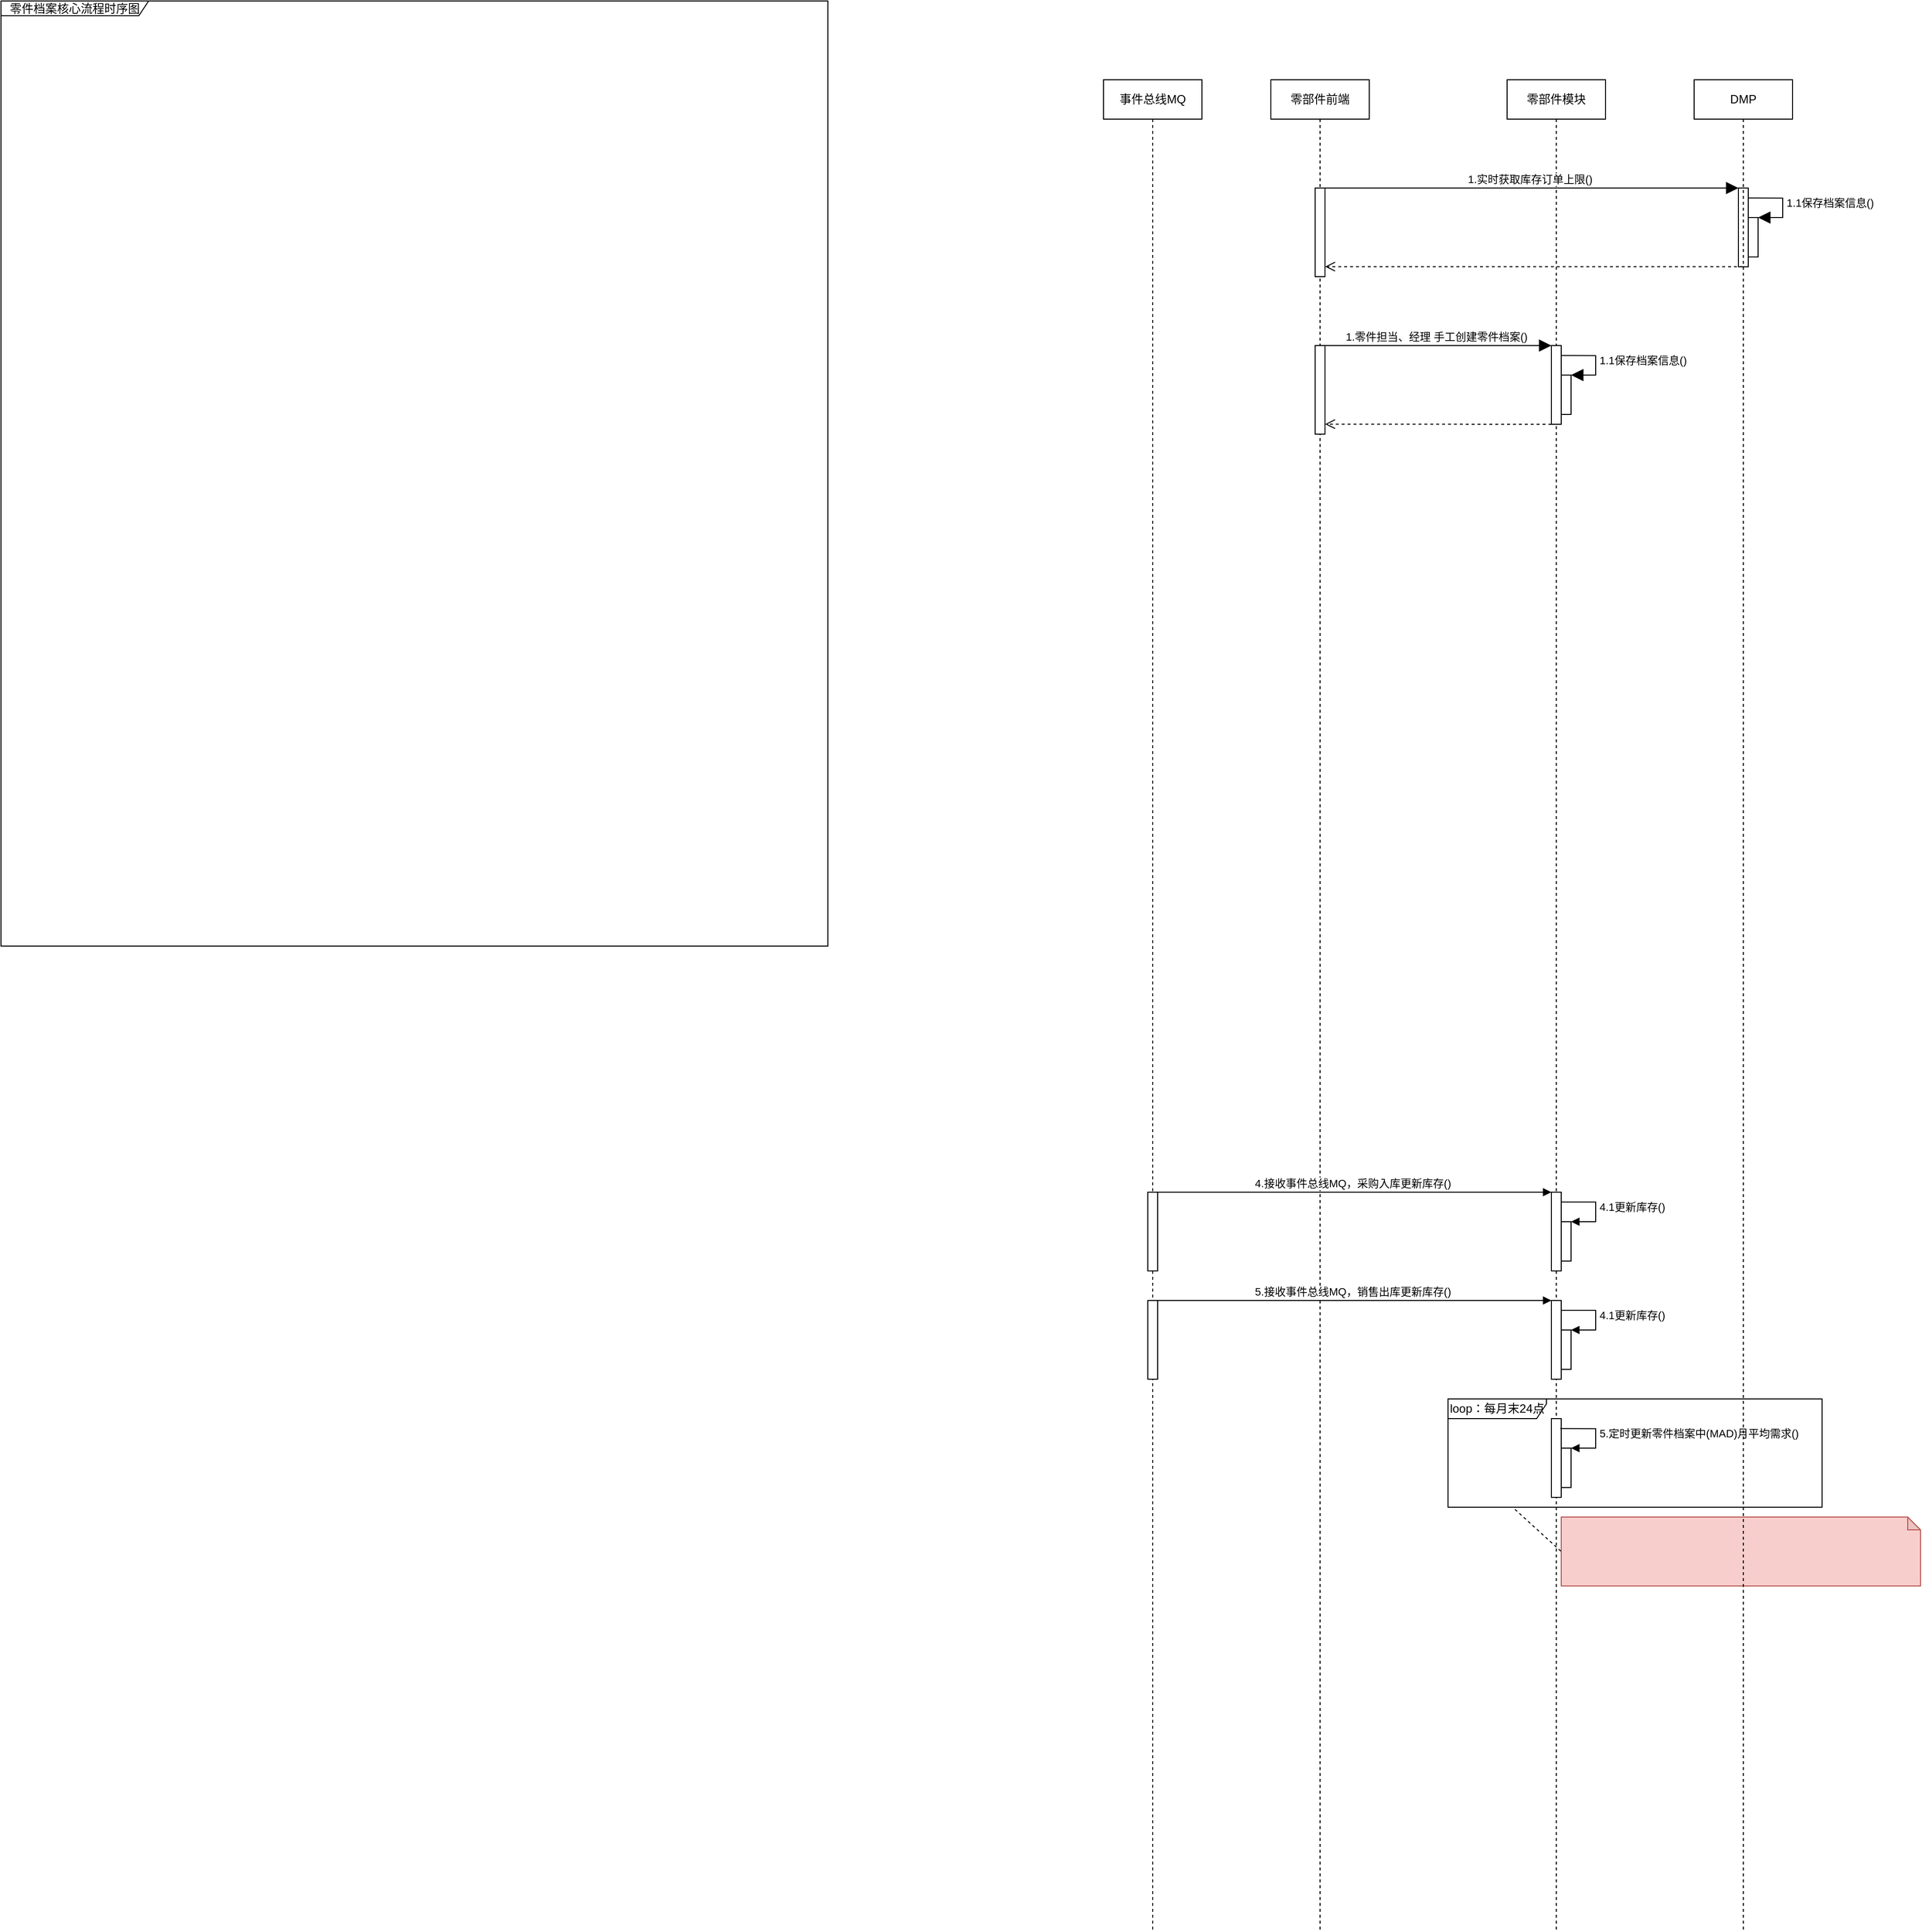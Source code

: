 <mxfile version="16.2.7" type="github" pages="5">
  <diagram id="lNsWtbDS4W3nq3S98e4k" name="时序图">
    <mxGraphModel dx="3204" dy="829" grid="1" gridSize="10" guides="1" tooltips="1" connect="1" arrows="1" fold="1" page="1" pageScale="1" pageWidth="827" pageHeight="1169" math="0" shadow="0">
      <root>
        <mxCell id="0" />
        <mxCell id="1" parent="0" />
        <mxCell id="JzbQq2mm33j0v5oRrmCY-1" value="零部件前端" style="shape=umlLifeline;perimeter=lifelinePerimeter;whiteSpace=wrap;html=1;container=1;collapsible=0;recursiveResize=0;outlineConnect=0;fillColor=#FFFFFF;" parent="1" vertex="1">
          <mxGeometry x="200" y="160" width="100" height="1880" as="geometry" />
        </mxCell>
        <mxCell id="JzbQq2mm33j0v5oRrmCY-2" value="零部件模块" style="shape=umlLifeline;perimeter=lifelinePerimeter;whiteSpace=wrap;html=1;container=1;collapsible=0;recursiveResize=0;outlineConnect=0;fillColor=#FFFFFF;" parent="1" vertex="1">
          <mxGeometry x="440" y="160" width="100" height="1880" as="geometry" />
        </mxCell>
        <mxCell id="3HUosEOKUJIBVcVZZFC8-4" value="" style="html=1;points=[];perimeter=orthogonalPerimeter;fillColor=#FFFFFF;" vertex="1" parent="JzbQq2mm33j0v5oRrmCY-2">
          <mxGeometry x="45" y="1130" width="10" height="80" as="geometry" />
        </mxCell>
        <mxCell id="3HUosEOKUJIBVcVZZFC8-7" value="" style="html=1;points=[];perimeter=orthogonalPerimeter;fillColor=#FFFFFF;" vertex="1" parent="JzbQq2mm33j0v5oRrmCY-2">
          <mxGeometry x="55" y="1160" width="10" height="40" as="geometry" />
        </mxCell>
        <mxCell id="3HUosEOKUJIBVcVZZFC8-8" value="4.1更新库存()" style="edgeStyle=orthogonalEdgeStyle;html=1;align=left;spacingLeft=2;endArrow=block;rounded=0;entryX=1;entryY=0;exitX=1.029;exitY=0.125;exitDx=0;exitDy=0;exitPerimeter=0;" edge="1" target="3HUosEOKUJIBVcVZZFC8-7" parent="JzbQq2mm33j0v5oRrmCY-2" source="3HUosEOKUJIBVcVZZFC8-4">
          <mxGeometry relative="1" as="geometry">
            <mxPoint x="60" y="1140" as="sourcePoint" />
            <Array as="points">
              <mxPoint x="90" y="1140" />
              <mxPoint x="90" y="1160" />
            </Array>
          </mxGeometry>
        </mxCell>
        <mxCell id="3HUosEOKUJIBVcVZZFC8-14" value="" style="html=1;points=[];perimeter=orthogonalPerimeter;fillColor=#FFFFFF;" vertex="1" parent="JzbQq2mm33j0v5oRrmCY-2">
          <mxGeometry x="45" y="1360" width="10" height="80" as="geometry" />
        </mxCell>
        <mxCell id="3HUosEOKUJIBVcVZZFC8-15" value="" style="html=1;points=[];perimeter=orthogonalPerimeter;fillColor=#FFFFFF;" vertex="1" parent="JzbQq2mm33j0v5oRrmCY-2">
          <mxGeometry x="55" y="1390" width="10" height="40" as="geometry" />
        </mxCell>
        <mxCell id="3HUosEOKUJIBVcVZZFC8-16" value="5.定时更新零件档案中(MAD)月平均需求()" style="edgeStyle=orthogonalEdgeStyle;html=1;align=left;spacingLeft=2;endArrow=block;rounded=0;entryX=1;entryY=0;exitX=0.904;exitY=0.127;exitDx=0;exitDy=0;exitPerimeter=0;" edge="1" target="3HUosEOKUJIBVcVZZFC8-15" parent="JzbQq2mm33j0v5oRrmCY-2" source="3HUosEOKUJIBVcVZZFC8-14">
          <mxGeometry relative="1" as="geometry">
            <mxPoint x="60" y="1370" as="sourcePoint" />
            <Array as="points">
              <mxPoint x="90" y="1370" />
              <mxPoint x="90" y="1390" />
            </Array>
          </mxGeometry>
        </mxCell>
        <mxCell id="Kxamir6cGaUyaSLpq8aT-2" value="" style="html=1;points=[];perimeter=orthogonalPerimeter;fillColor=#FFFFFF;" parent="1" vertex="1">
          <mxGeometry x="245" y="430" width="10" height="90" as="geometry" />
        </mxCell>
        <mxCell id="Kxamir6cGaUyaSLpq8aT-3" value="" style="html=1;points=[];perimeter=orthogonalPerimeter;fillColor=#FFFFFF;" parent="1" vertex="1">
          <mxGeometry x="485" y="430" width="10" height="80" as="geometry" />
        </mxCell>
        <mxCell id="Kxamir6cGaUyaSLpq8aT-4" value="" style="html=1;points=[];perimeter=orthogonalPerimeter;fillColor=#FFFFFF;" parent="1" vertex="1">
          <mxGeometry x="495" y="460" width="10" height="40" as="geometry" />
        </mxCell>
        <mxCell id="Kxamir6cGaUyaSLpq8aT-5" value="1.1保存档案信息()" style="edgeStyle=orthogonalEdgeStyle;html=1;align=left;spacingLeft=2;endArrow=block;rounded=0;entryX=1;entryY=0;endSize=10;exitX=1.015;exitY=0.127;exitDx=0;exitDy=0;exitPerimeter=0;" parent="1" source="Kxamir6cGaUyaSLpq8aT-3" target="Kxamir6cGaUyaSLpq8aT-4" edge="1">
          <mxGeometry relative="1" as="geometry">
            <mxPoint x="60" y="280" as="sourcePoint" />
            <Array as="points">
              <mxPoint x="530" y="440" />
              <mxPoint x="530" y="460" />
            </Array>
          </mxGeometry>
        </mxCell>
        <mxCell id="Kxamir6cGaUyaSLpq8aT-6" value="1.零件担当、经理 手工创建零件档案()" style="html=1;verticalAlign=bottom;endArrow=block;entryX=0;entryY=0;rounded=0;endSize=10;" parent="1" target="Kxamir6cGaUyaSLpq8aT-3" edge="1">
          <mxGeometry relative="1" as="geometry">
            <mxPoint x="250" y="430" as="sourcePoint" />
          </mxGeometry>
        </mxCell>
        <mxCell id="Kxamir6cGaUyaSLpq8aT-7" value="" style="html=1;verticalAlign=bottom;endArrow=open;dashed=1;endSize=8;exitX=0;exitY=0.95;rounded=0;entryX=1.017;entryY=0.948;entryDx=0;entryDy=0;entryPerimeter=0;" parent="1" edge="1">
          <mxGeometry relative="1" as="geometry">
            <mxPoint x="255.17" y="509.84" as="targetPoint" />
            <mxPoint x="485" y="510" as="sourcePoint" />
          </mxGeometry>
        </mxCell>
        <mxCell id="Kxamir6cGaUyaSLpq8aT-8" value="零件档案核心流程时序图" style="shape=umlFrame;whiteSpace=wrap;html=1;fillColor=#FFFFFF;width=150;height=15;" parent="1" vertex="1">
          <mxGeometry x="-1090" y="80" width="840" height="960" as="geometry" />
        </mxCell>
        <mxCell id="3HUosEOKUJIBVcVZZFC8-2" value="事件总线MQ" style="shape=umlLifeline;perimeter=lifelinePerimeter;whiteSpace=wrap;html=1;container=1;collapsible=0;recursiveResize=0;outlineConnect=0;fillColor=#FFFFFF;" vertex="1" parent="1">
          <mxGeometry x="30" y="160" width="100" height="1880" as="geometry" />
        </mxCell>
        <mxCell id="3HUosEOKUJIBVcVZZFC8-3" value="" style="html=1;points=[];perimeter=orthogonalPerimeter;fillColor=#FFFFFF;" vertex="1" parent="3HUosEOKUJIBVcVZZFC8-2">
          <mxGeometry x="45" y="1130" width="10" height="80" as="geometry" />
        </mxCell>
        <mxCell id="3HUosEOKUJIBVcVZZFC8-5" value="4.接收事件总线MQ，采购入库更新库存()" style="html=1;verticalAlign=bottom;endArrow=block;entryX=0;entryY=0;rounded=0;" edge="1" target="3HUosEOKUJIBVcVZZFC8-4" parent="1">
          <mxGeometry relative="1" as="geometry">
            <mxPoint x="80" y="1290" as="sourcePoint" />
          </mxGeometry>
        </mxCell>
        <mxCell id="3HUosEOKUJIBVcVZZFC8-9" value="" style="html=1;points=[];perimeter=orthogonalPerimeter;fillColor=#FFFFFF;" vertex="1" parent="1">
          <mxGeometry x="485" y="1400" width="10" height="80" as="geometry" />
        </mxCell>
        <mxCell id="3HUosEOKUJIBVcVZZFC8-10" value="" style="html=1;points=[];perimeter=orthogonalPerimeter;fillColor=#FFFFFF;" vertex="1" parent="1">
          <mxGeometry x="495" y="1430" width="10" height="40" as="geometry" />
        </mxCell>
        <mxCell id="3HUosEOKUJIBVcVZZFC8-11" value="4.1更新库存()" style="edgeStyle=orthogonalEdgeStyle;html=1;align=left;spacingLeft=2;endArrow=block;rounded=0;entryX=1;entryY=0;exitX=1.029;exitY=0.125;exitDx=0;exitDy=0;exitPerimeter=0;" edge="1" parent="1" source="3HUosEOKUJIBVcVZZFC8-9" target="3HUosEOKUJIBVcVZZFC8-10">
          <mxGeometry relative="1" as="geometry">
            <mxPoint x="60" y="1250" as="sourcePoint" />
            <Array as="points">
              <mxPoint x="530" y="1410" />
              <mxPoint x="530" y="1430" />
            </Array>
          </mxGeometry>
        </mxCell>
        <mxCell id="3HUosEOKUJIBVcVZZFC8-12" value="" style="html=1;points=[];perimeter=orthogonalPerimeter;fillColor=#FFFFFF;" vertex="1" parent="1">
          <mxGeometry x="75" y="1400" width="10" height="80" as="geometry" />
        </mxCell>
        <mxCell id="3HUosEOKUJIBVcVZZFC8-13" value="5.接收事件总线MQ，销售出库更新库存()" style="html=1;verticalAlign=bottom;endArrow=block;entryX=0;entryY=0;rounded=0;" edge="1" parent="1" target="3HUosEOKUJIBVcVZZFC8-9">
          <mxGeometry relative="1" as="geometry">
            <mxPoint x="80" y="1400" as="sourcePoint" />
          </mxGeometry>
        </mxCell>
        <mxCell id="3HUosEOKUJIBVcVZZFC8-17" value="loop：每月末24点" style="shape=umlFrame;whiteSpace=wrap;html=1;fillColor=#FFFFFF;width=100;height=20;" vertex="1" parent="1">
          <mxGeometry x="380" y="1500" width="380" height="110" as="geometry" />
        </mxCell>
        <mxCell id="3HUosEOKUJIBVcVZZFC8-18" value="" style="shape=note;whiteSpace=wrap;html=1;backgroundOutline=1;darkOpacity=0.05;fillColor=#f8cecc;size=13;strokeColor=#b85450;" vertex="1" parent="1">
          <mxGeometry x="495" y="1620" width="365" height="70" as="geometry" />
        </mxCell>
        <mxCell id="3HUosEOKUJIBVcVZZFC8-19" value="" style="endArrow=none;dashed=1;html=1;rounded=0;entryX=0;entryY=0.5;entryDx=0;entryDy=0;entryPerimeter=0;exitX=0.179;exitY=1.02;exitDx=0;exitDy=0;exitPerimeter=0;" edge="1" parent="1" source="3HUosEOKUJIBVcVZZFC8-17" target="3HUosEOKUJIBVcVZZFC8-18">
          <mxGeometry width="50" height="50" relative="1" as="geometry">
            <mxPoint x="800" y="1470" as="sourcePoint" />
            <mxPoint x="850" y="1420" as="targetPoint" />
          </mxGeometry>
        </mxCell>
        <mxCell id="7WFcRuY0L4WxOT2ca1TB-1" value="" style="html=1;points=[];perimeter=orthogonalPerimeter;fillColor=#FFFFFF;" vertex="1" parent="1">
          <mxGeometry x="245" y="270" width="10" height="90" as="geometry" />
        </mxCell>
        <mxCell id="7WFcRuY0L4WxOT2ca1TB-2" value="" style="html=1;points=[];perimeter=orthogonalPerimeter;fillColor=#FFFFFF;" vertex="1" parent="1">
          <mxGeometry x="675" y="270" width="10" height="80" as="geometry" />
        </mxCell>
        <mxCell id="7WFcRuY0L4WxOT2ca1TB-3" value="" style="html=1;points=[];perimeter=orthogonalPerimeter;fillColor=#FFFFFF;" vertex="1" parent="1">
          <mxGeometry x="685" y="300" width="10" height="40" as="geometry" />
        </mxCell>
        <mxCell id="7WFcRuY0L4WxOT2ca1TB-4" value="1.1保存档案信息()" style="edgeStyle=orthogonalEdgeStyle;html=1;align=left;spacingLeft=2;endArrow=block;rounded=0;entryX=1;entryY=0;endSize=10;exitX=1.015;exitY=0.127;exitDx=0;exitDy=0;exitPerimeter=0;" edge="1" parent="1" source="7WFcRuY0L4WxOT2ca1TB-2" target="7WFcRuY0L4WxOT2ca1TB-3">
          <mxGeometry relative="1" as="geometry">
            <mxPoint x="250" y="120" as="sourcePoint" />
            <Array as="points">
              <mxPoint x="720" y="280" />
              <mxPoint x="720" y="300" />
            </Array>
          </mxGeometry>
        </mxCell>
        <mxCell id="7WFcRuY0L4WxOT2ca1TB-5" value="1.实时获取库存订单上限()" style="html=1;verticalAlign=bottom;endArrow=block;entryX=0;entryY=0;rounded=0;endSize=10;" edge="1" parent="1" target="7WFcRuY0L4WxOT2ca1TB-2">
          <mxGeometry relative="1" as="geometry">
            <mxPoint x="250" y="270" as="sourcePoint" />
          </mxGeometry>
        </mxCell>
        <mxCell id="7WFcRuY0L4WxOT2ca1TB-6" value="" style="html=1;verticalAlign=bottom;endArrow=open;dashed=1;endSize=8;rounded=0;entryX=1.017;entryY=0.948;entryDx=0;entryDy=0;entryPerimeter=0;" edge="1" parent="1">
          <mxGeometry relative="1" as="geometry">
            <mxPoint x="255.17" y="349.84" as="targetPoint" />
            <mxPoint x="679.5" y="349.84" as="sourcePoint" />
          </mxGeometry>
        </mxCell>
        <mxCell id="7WFcRuY0L4WxOT2ca1TB-8" value="DMP" style="shape=umlLifeline;perimeter=lifelinePerimeter;whiteSpace=wrap;html=1;container=1;collapsible=0;recursiveResize=0;outlineConnect=0;fillColor=#FFFFFF;" vertex="1" parent="1">
          <mxGeometry x="630" y="160" width="100" height="1880" as="geometry" />
        </mxCell>
      </root>
    </mxGraphModel>
  </diagram>
  <diagram id="8zh-h9Z2tof5ClCRBATN" name="创建-行为图">
    <mxGraphModel dx="2818" dy="1507" grid="1" gridSize="10" guides="1" tooltips="1" connect="1" arrows="1" fold="1" page="1" pageScale="1" pageWidth="827" pageHeight="1169" math="0" shadow="0">
      <root>
        <mxCell id="YmrrJd9TlxPIf48FfeS8-0" />
        <mxCell id="YmrrJd9TlxPIf48FfeS8-1" parent="YmrrJd9TlxPIf48FfeS8-0" />
        <mxCell id="JcWs-fYai21qoD7B6LRc-0" value="零部件前端" style="shape=umlLifeline;perimeter=lifelinePerimeter;whiteSpace=wrap;html=1;container=1;collapsible=0;recursiveResize=0;outlineConnect=0;fillColor=#FFFFFF;" parent="YmrrJd9TlxPIf48FfeS8-1" vertex="1">
          <mxGeometry x="200" y="160" width="100" height="1100" as="geometry" />
        </mxCell>
        <mxCell id="JcWs-fYai21qoD7B6LRc-101" value="" style="html=1;points=[];perimeter=orthogonalPerimeter;fillColor=#FFFFFF;" parent="JcWs-fYai21qoD7B6LRc-0" vertex="1">
          <mxGeometry x="45" y="80" width="10" height="240" as="geometry" />
        </mxCell>
        <mxCell id="JcWs-fYai21qoD7B6LRc-2" value="接口-BFF服务" style="shape=umlLifeline;perimeter=lifelinePerimeter;whiteSpace=wrap;html=1;container=1;collapsible=0;recursiveResize=0;outlineConnect=0;fillColor=#FFFFFF;" parent="YmrrJd9TlxPIf48FfeS8-1" vertex="1">
          <mxGeometry x="390" y="160" width="100" height="1100" as="geometry" />
        </mxCell>
        <mxCell id="JcWs-fYai21qoD7B6LRc-102" value="" style="html=1;points=[];perimeter=orthogonalPerimeter;fillColor=#FFFFFF;" parent="JcWs-fYai21qoD7B6LRc-2" vertex="1">
          <mxGeometry x="45" y="80" width="10" height="230" as="geometry" />
        </mxCell>
        <mxCell id="JcWs-fYai21qoD7B6LRc-106" value="" style="html=1;verticalAlign=bottom;endArrow=open;dashed=1;endSize=8;exitX=0;exitY=0.95;rounded=0;" parent="JcWs-fYai21qoD7B6LRc-2" target="JcWs-fYai21qoD7B6LRc-101" edge="1">
          <mxGeometry relative="1" as="geometry">
            <mxPoint x="-15" y="310" as="targetPoint" />
            <mxPoint x="55" y="310" as="sourcePoint" />
          </mxGeometry>
        </mxCell>
        <mxCell id="JcWs-fYai21qoD7B6LRc-26" value="创建零件档案-行为图" style="shape=umlFrame;whiteSpace=wrap;html=1;fillColor=#FFFFFF;width=150;height=15;" parent="YmrrJd9TlxPIf48FfeS8-1" vertex="1">
          <mxGeometry x="190" y="130" width="780" height="1130" as="geometry" />
        </mxCell>
        <mxCell id="JcWs-fYai21qoD7B6LRc-99" value="领域层-零件基础原子服务" style="shape=umlLifeline;perimeter=lifelinePerimeter;whiteSpace=wrap;html=1;container=1;collapsible=0;recursiveResize=0;outlineConnect=0;fillColor=#FFFFFF;" parent="YmrrJd9TlxPIf48FfeS8-1" vertex="1">
          <mxGeometry x="730" y="160" width="100" height="1100" as="geometry" />
        </mxCell>
        <mxCell id="2oTEtKUvDgurEUWqahL2-2" value="" style="html=1;points=[];perimeter=orthogonalPerimeter;fillColor=#FFFFFF;" parent="JcWs-fYai21qoD7B6LRc-99" vertex="1">
          <mxGeometry x="45" y="202" width="10" height="80" as="geometry" />
        </mxCell>
        <mxCell id="2oTEtKUvDgurEUWqahL2-5" value="" style="html=1;points=[];perimeter=orthogonalPerimeter;fillColor=#FFFFFF;" parent="JcWs-fYai21qoD7B6LRc-99" vertex="1">
          <mxGeometry x="55" y="232" width="10" height="40" as="geometry" />
        </mxCell>
        <mxCell id="2oTEtKUvDgurEUWqahL2-6" value="1.1.2.1查询零件()" style="edgeStyle=orthogonalEdgeStyle;html=1;align=left;spacingLeft=2;endArrow=block;rounded=0;entryX=1;entryY=0;endSize=10;exitX=0.987;exitY=0.125;exitDx=0;exitDy=0;exitPerimeter=0;" parent="JcWs-fYai21qoD7B6LRc-99" source="2oTEtKUvDgurEUWqahL2-2" target="2oTEtKUvDgurEUWqahL2-5" edge="1">
          <mxGeometry relative="1" as="geometry">
            <mxPoint x="60" y="212" as="sourcePoint" />
            <Array as="points">
              <mxPoint x="90" y="212" />
              <mxPoint x="90" y="232" />
            </Array>
          </mxGeometry>
        </mxCell>
        <mxCell id="JcWs-fYai21qoD7B6LRc-100" value="应用层-零部件聚合服务" style="shape=umlLifeline;perimeter=lifelinePerimeter;whiteSpace=wrap;html=1;container=1;collapsible=0;recursiveResize=0;outlineConnect=0;fillColor=#FFFFFF;" parent="YmrrJd9TlxPIf48FfeS8-1" vertex="1">
          <mxGeometry x="560" y="160" width="100" height="1100" as="geometry" />
        </mxCell>
        <mxCell id="2oTEtKUvDgurEUWqahL2-0" value="" style="html=1;points=[];perimeter=orthogonalPerimeter;fillColor=#FFFFFF;" parent="JcWs-fYai21qoD7B6LRc-100" vertex="1">
          <mxGeometry x="-115" y="130" width="10" height="40" as="geometry" />
        </mxCell>
        <mxCell id="2oTEtKUvDgurEUWqahL2-1" value="1.1.1参数合规性校验()" style="edgeStyle=orthogonalEdgeStyle;html=1;align=left;spacingLeft=2;endArrow=block;rounded=0;entryX=1;entryY=0;endSize=10;exitX=1.041;exitY=0.1;exitDx=0;exitDy=0;exitPerimeter=0;" parent="JcWs-fYai21qoD7B6LRc-100" target="2oTEtKUvDgurEUWqahL2-0" edge="1">
          <mxGeometry relative="1" as="geometry">
            <mxPoint x="-114.59" y="110" as="sourcePoint" />
            <Array as="points">
              <mxPoint x="-80" y="110" />
              <mxPoint x="-80" y="130" />
            </Array>
          </mxGeometry>
        </mxCell>
        <mxCell id="JcWs-fYai21qoD7B6LRc-105" value="1.1获取零件主信息()" style="html=1;verticalAlign=bottom;endArrow=block;rounded=0;endSize=10;" parent="YmrrJd9TlxPIf48FfeS8-1" edge="1">
          <mxGeometry relative="1" as="geometry">
            <mxPoint x="255.1" y="240" as="sourcePoint" />
            <mxPoint x="435" y="240" as="targetPoint" />
          </mxGeometry>
        </mxCell>
        <mxCell id="2oTEtKUvDgurEUWqahL2-3" value="1.1.2查询零件信息()" style="html=1;verticalAlign=bottom;endArrow=block;entryX=0;entryY=0;rounded=0;endSize=10;exitX=1.025;exitY=0.531;exitDx=0;exitDy=0;exitPerimeter=0;" parent="YmrrJd9TlxPIf48FfeS8-1" target="2oTEtKUvDgurEUWqahL2-2" edge="1" source="JcWs-fYai21qoD7B6LRc-102">
          <mxGeometry relative="1" as="geometry">
            <mxPoint x="450" y="362" as="sourcePoint" />
          </mxGeometry>
        </mxCell>
        <mxCell id="2oTEtKUvDgurEUWqahL2-4" value="" style="html=1;verticalAlign=bottom;endArrow=open;dashed=1;endSize=8;exitX=0;exitY=0.95;rounded=0;entryX=0.948;entryY=0.878;entryDx=0;entryDy=0;entryPerimeter=0;" parent="YmrrJd9TlxPIf48FfeS8-1" edge="1" target="JcWs-fYai21qoD7B6LRc-102">
          <mxGeometry relative="1" as="geometry">
            <mxPoint x="615" y="442" as="targetPoint" />
            <mxPoint x="775" y="442" as="sourcePoint" />
          </mxGeometry>
        </mxCell>
        <mxCell id="2oTEtKUvDgurEUWqahL2-8" value="通过用户输入的零件号&lt;br&gt;或名称去获取" style="shape=note;whiteSpace=wrap;html=1;backgroundOutline=1;darkOpacity=0.05;fillColor=#f8cecc;size=7;strokeColor=#b85450;" parent="YmrrJd9TlxPIf48FfeS8-1" vertex="1">
          <mxGeometry x="827" y="330" width="123" height="30" as="geometry" />
        </mxCell>
        <mxCell id="2oTEtKUvDgurEUWqahL2-9" value="" style="html=1;points=[];perimeter=orthogonalPerimeter;fillColor=#FFFFFF;" parent="YmrrJd9TlxPIf48FfeS8-1" vertex="1">
          <mxGeometry x="245" y="520" width="10" height="160" as="geometry" />
        </mxCell>
        <mxCell id="2oTEtKUvDgurEUWqahL2-10" value="" style="html=1;points=[];perimeter=orthogonalPerimeter;fillColor=#FFFFFF;" parent="YmrrJd9TlxPIf48FfeS8-1" vertex="1">
          <mxGeometry x="435" y="520" width="10" height="150" as="geometry" />
        </mxCell>
        <mxCell id="2oTEtKUvDgurEUWqahL2-11" value="" style="html=1;verticalAlign=bottom;endArrow=open;dashed=1;endSize=8;rounded=0;" parent="YmrrJd9TlxPIf48FfeS8-1" edge="1">
          <mxGeometry relative="1" as="geometry">
            <mxPoint x="255" y="670" as="targetPoint" />
            <mxPoint x="439.5" y="670" as="sourcePoint" />
          </mxGeometry>
        </mxCell>
        <mxCell id="2oTEtKUvDgurEUWqahL2-12" value="" style="html=1;points=[];perimeter=orthogonalPerimeter;fillColor=#FFFFFF;" parent="YmrrJd9TlxPIf48FfeS8-1" vertex="1">
          <mxGeometry x="775" y="553" width="10" height="80" as="geometry" />
        </mxCell>
        <mxCell id="2oTEtKUvDgurEUWqahL2-13" value="" style="html=1;points=[];perimeter=orthogonalPerimeter;fillColor=#FFFFFF;" parent="YmrrJd9TlxPIf48FfeS8-1" vertex="1">
          <mxGeometry x="785" y="583" width="10" height="40" as="geometry" />
        </mxCell>
        <mxCell id="2oTEtKUvDgurEUWqahL2-14" value="1.2.1.1查询零件分类()" style="edgeStyle=orthogonalEdgeStyle;html=1;align=left;spacingLeft=2;endArrow=block;rounded=0;entryX=1;entryY=0;endSize=10;exitX=0.987;exitY=0.125;exitDx=0;exitDy=0;exitPerimeter=0;" parent="YmrrJd9TlxPIf48FfeS8-1" source="2oTEtKUvDgurEUWqahL2-12" target="2oTEtKUvDgurEUWqahL2-13" edge="1">
          <mxGeometry relative="1" as="geometry">
            <mxPoint x="60" y="403" as="sourcePoint" />
            <Array as="points">
              <mxPoint x="820" y="563" />
              <mxPoint x="820" y="583" />
            </Array>
          </mxGeometry>
        </mxCell>
        <mxCell id="2oTEtKUvDgurEUWqahL2-19" value="1.2获取零件分类信息()" style="html=1;verticalAlign=bottom;endArrow=block;rounded=0;endSize=10;" parent="YmrrJd9TlxPIf48FfeS8-1" edge="1">
          <mxGeometry relative="1" as="geometry">
            <mxPoint x="255.1" y="520" as="sourcePoint" />
            <mxPoint x="435" y="520" as="targetPoint" />
          </mxGeometry>
        </mxCell>
        <mxCell id="2oTEtKUvDgurEUWqahL2-20" value="1.2.1查询零件分类信息()" style="html=1;verticalAlign=bottom;endArrow=block;entryX=0;entryY=0;rounded=0;endSize=10;exitX=0.956;exitY=0.283;exitDx=0;exitDy=0;exitPerimeter=0;" parent="YmrrJd9TlxPIf48FfeS8-1" target="2oTEtKUvDgurEUWqahL2-12" edge="1">
          <mxGeometry relative="1" as="geometry">
            <mxPoint x="444.56" y="552.45" as="sourcePoint" />
          </mxGeometry>
        </mxCell>
        <mxCell id="2oTEtKUvDgurEUWqahL2-21" value="" style="html=1;verticalAlign=bottom;endArrow=open;dashed=1;endSize=8;exitX=0;exitY=0.95;rounded=0;entryX=1.015;entryY=0.823;entryDx=0;entryDy=0;entryPerimeter=0;" parent="YmrrJd9TlxPIf48FfeS8-1" edge="1">
          <mxGeometry relative="1" as="geometry">
            <mxPoint x="445.15" y="633.45" as="targetPoint" />
            <mxPoint x="775" y="633" as="sourcePoint" />
          </mxGeometry>
        </mxCell>
        <mxCell id="dJslFrM7V2pfln8Kt-XX-0" value="" style="html=1;points=[];perimeter=orthogonalPerimeter;fillColor=#FFFFFF;" parent="YmrrJd9TlxPIf48FfeS8-1" vertex="1">
          <mxGeometry x="245" y="720" width="10" height="240" as="geometry" />
        </mxCell>
        <mxCell id="dJslFrM7V2pfln8Kt-XX-1" value="" style="html=1;points=[];perimeter=orthogonalPerimeter;fillColor=#FFFFFF;" parent="YmrrJd9TlxPIf48FfeS8-1" vertex="1">
          <mxGeometry x="435" y="720" width="10" height="230" as="geometry" />
        </mxCell>
        <mxCell id="dJslFrM7V2pfln8Kt-XX-2" value="" style="html=1;verticalAlign=bottom;endArrow=open;dashed=1;endSize=8;exitX=0;exitY=0.95;rounded=0;" parent="YmrrJd9TlxPIf48FfeS8-1" target="dJslFrM7V2pfln8Kt-XX-0" edge="1">
          <mxGeometry relative="1" as="geometry">
            <mxPoint x="-15" y="790" as="targetPoint" />
            <mxPoint x="445" y="950" as="sourcePoint" />
          </mxGeometry>
        </mxCell>
        <mxCell id="dJslFrM7V2pfln8Kt-XX-3" value="" style="html=1;points=[];perimeter=orthogonalPerimeter;fillColor=#FFFFFF;" parent="YmrrJd9TlxPIf48FfeS8-1" vertex="1">
          <mxGeometry x="775" y="832" width="10" height="80" as="geometry" />
        </mxCell>
        <mxCell id="dJslFrM7V2pfln8Kt-XX-4" value="" style="html=1;points=[];perimeter=orthogonalPerimeter;fillColor=#FFFFFF;" parent="YmrrJd9TlxPIf48FfeS8-1" vertex="1">
          <mxGeometry x="785" y="862" width="10" height="40" as="geometry" />
        </mxCell>
        <mxCell id="dJslFrM7V2pfln8Kt-XX-5" value="1.3.2.1查询货位信息()" style="edgeStyle=orthogonalEdgeStyle;html=1;align=left;spacingLeft=2;endArrow=block;rounded=0;entryX=1;entryY=0;endSize=10;exitX=0.987;exitY=0.125;exitDx=0;exitDy=0;exitPerimeter=0;" parent="YmrrJd9TlxPIf48FfeS8-1" source="dJslFrM7V2pfln8Kt-XX-3" target="dJslFrM7V2pfln8Kt-XX-4" edge="1">
          <mxGeometry relative="1" as="geometry">
            <mxPoint x="60" y="682" as="sourcePoint" />
            <Array as="points">
              <mxPoint x="820" y="842" />
              <mxPoint x="820" y="862" />
            </Array>
          </mxGeometry>
        </mxCell>
        <mxCell id="dJslFrM7V2pfln8Kt-XX-8" value="" style="html=1;points=[];perimeter=orthogonalPerimeter;fillColor=#FFFFFF;" parent="YmrrJd9TlxPIf48FfeS8-1" vertex="1">
          <mxGeometry x="445" y="756" width="10" height="40" as="geometry" />
        </mxCell>
        <mxCell id="dJslFrM7V2pfln8Kt-XX-9" value="1.3.1参数合规性校验()" style="edgeStyle=orthogonalEdgeStyle;html=1;align=left;spacingLeft=2;endArrow=block;rounded=0;entryX=1;entryY=0;endSize=10;exitX=1.041;exitY=0.1;exitDx=0;exitDy=0;exitPerimeter=0;" parent="YmrrJd9TlxPIf48FfeS8-1" target="dJslFrM7V2pfln8Kt-XX-8" edge="1">
          <mxGeometry relative="1" as="geometry">
            <mxPoint x="445.41" y="736" as="sourcePoint" />
            <Array as="points">
              <mxPoint x="480" y="736" />
              <mxPoint x="480" y="756" />
            </Array>
          </mxGeometry>
        </mxCell>
        <mxCell id="dJslFrM7V2pfln8Kt-XX-10" value="1.3获取零件货位信息()" style="html=1;verticalAlign=bottom;endArrow=block;rounded=0;endSize=10;" parent="YmrrJd9TlxPIf48FfeS8-1" edge="1">
          <mxGeometry relative="1" as="geometry">
            <mxPoint x="255.1" y="720" as="sourcePoint" />
            <mxPoint x="435" y="720" as="targetPoint" />
          </mxGeometry>
        </mxCell>
        <mxCell id="dJslFrM7V2pfln8Kt-XX-11" value="1.3.2查询货位信息()" style="html=1;verticalAlign=bottom;endArrow=block;entryX=0;entryY=0;rounded=0;endSize=10;exitX=0.959;exitY=0.527;exitDx=0;exitDy=0;exitPerimeter=0;" parent="YmrrJd9TlxPIf48FfeS8-1" target="dJslFrM7V2pfln8Kt-XX-3" edge="1">
          <mxGeometry relative="1" as="geometry">
            <mxPoint x="444.59" y="831.21" as="sourcePoint" />
          </mxGeometry>
        </mxCell>
        <mxCell id="dJslFrM7V2pfln8Kt-XX-12" value="" style="html=1;verticalAlign=bottom;endArrow=open;dashed=1;endSize=8;exitX=0;exitY=0.95;rounded=0;entryX=1.02;entryY=0.877;entryDx=0;entryDy=0;entryPerimeter=0;" parent="YmrrJd9TlxPIf48FfeS8-1" edge="1">
          <mxGeometry relative="1" as="geometry">
            <mxPoint x="445.2" y="911.71" as="targetPoint" />
            <mxPoint x="775" y="912" as="sourcePoint" />
          </mxGeometry>
        </mxCell>
        <mxCell id="dJslFrM7V2pfln8Kt-XX-14" value="通过用户输入的零件号或者货位号去获取" style="shape=note;whiteSpace=wrap;html=1;backgroundOutline=1;darkOpacity=0.05;fillColor=#f8cecc;size=7;strokeColor=#b85450;" parent="YmrrJd9TlxPIf48FfeS8-1" vertex="1">
          <mxGeometry x="827" y="802" width="123" height="30" as="geometry" />
        </mxCell>
        <mxCell id="dJslFrM7V2pfln8Kt-XX-16" value="" style="html=1;points=[];perimeter=orthogonalPerimeter;fillColor=#FFFFFF;" parent="YmrrJd9TlxPIf48FfeS8-1" vertex="1">
          <mxGeometry x="245" y="1010" width="10" height="240" as="geometry" />
        </mxCell>
        <mxCell id="dJslFrM7V2pfln8Kt-XX-17" value="" style="html=1;points=[];perimeter=orthogonalPerimeter;fillColor=#FFFFFF;" parent="YmrrJd9TlxPIf48FfeS8-1" vertex="1">
          <mxGeometry x="435" y="1010" width="10" height="230" as="geometry" />
        </mxCell>
        <mxCell id="dJslFrM7V2pfln8Kt-XX-18" value="" style="html=1;verticalAlign=bottom;endArrow=open;dashed=1;endSize=8;exitX=0;exitY=0.95;rounded=0;" parent="YmrrJd9TlxPIf48FfeS8-1" target="dJslFrM7V2pfln8Kt-XX-16" edge="1">
          <mxGeometry relative="1" as="geometry">
            <mxPoint x="-15" y="1080" as="targetPoint" />
            <mxPoint x="445" y="1240" as="sourcePoint" />
          </mxGeometry>
        </mxCell>
        <mxCell id="dJslFrM7V2pfln8Kt-XX-19" value="" style="html=1;points=[];perimeter=orthogonalPerimeter;fillColor=#FFFFFF;" parent="YmrrJd9TlxPIf48FfeS8-1" vertex="1">
          <mxGeometry x="775" y="1132" width="10" height="80" as="geometry" />
        </mxCell>
        <mxCell id="dJslFrM7V2pfln8Kt-XX-20" value="" style="html=1;points=[];perimeter=orthogonalPerimeter;fillColor=#FFFFFF;" parent="YmrrJd9TlxPIf48FfeS8-1" vertex="1">
          <mxGeometry x="785" y="1162" width="10" height="40" as="geometry" />
        </mxCell>
        <mxCell id="dJslFrM7V2pfln8Kt-XX-21" value="1.4.2.1.1保存零件档案()" style="edgeStyle=orthogonalEdgeStyle;html=1;align=left;spacingLeft=2;endArrow=block;rounded=0;entryX=1;entryY=0;endSize=10;exitX=0.987;exitY=0.125;exitDx=0;exitDy=0;exitPerimeter=0;" parent="YmrrJd9TlxPIf48FfeS8-1" source="dJslFrM7V2pfln8Kt-XX-19" target="dJslFrM7V2pfln8Kt-XX-20" edge="1">
          <mxGeometry relative="1" as="geometry">
            <mxPoint x="60" y="982" as="sourcePoint" />
            <Array as="points">
              <mxPoint x="820" y="1142" />
              <mxPoint x="820" y="1162" />
            </Array>
          </mxGeometry>
        </mxCell>
        <mxCell id="dJslFrM7V2pfln8Kt-XX-22" value="" style="html=1;points=[];perimeter=orthogonalPerimeter;fillColor=#FFFFFF;" parent="YmrrJd9TlxPIf48FfeS8-1" vertex="1">
          <mxGeometry x="605" y="1120" width="10" height="110" as="geometry" />
        </mxCell>
        <mxCell id="dJslFrM7V2pfln8Kt-XX-23" value="1.4.2调用基础设置聚合&lt;br&gt;零件担当人创建零件档案()" style="html=1;verticalAlign=bottom;endArrow=block;rounded=0;endSize=10;exitX=1.046;exitY=0.087;exitDx=0;exitDy=0;exitPerimeter=0;" parent="YmrrJd9TlxPIf48FfeS8-1" edge="1">
          <mxGeometry relative="1" as="geometry">
            <mxPoint x="445.46" y="1120.01" as="sourcePoint" />
            <mxPoint x="605" y="1120" as="targetPoint" />
          </mxGeometry>
        </mxCell>
        <mxCell id="dJslFrM7V2pfln8Kt-XX-24" value="" style="html=1;points=[];perimeter=orthogonalPerimeter;fillColor=#FFFFFF;" parent="YmrrJd9TlxPIf48FfeS8-1" vertex="1">
          <mxGeometry x="445" y="1043" width="10" height="40" as="geometry" />
        </mxCell>
        <mxCell id="dJslFrM7V2pfln8Kt-XX-25" value="1.4.1参数合规性校验()" style="edgeStyle=orthogonalEdgeStyle;html=1;align=left;spacingLeft=2;endArrow=block;rounded=0;entryX=1;entryY=0;endSize=10;exitX=1.041;exitY=0.1;exitDx=0;exitDy=0;exitPerimeter=0;" parent="YmrrJd9TlxPIf48FfeS8-1" target="dJslFrM7V2pfln8Kt-XX-24" edge="1">
          <mxGeometry relative="1" as="geometry">
            <mxPoint x="445.41" y="1023" as="sourcePoint" />
            <Array as="points">
              <mxPoint x="480" y="1023" />
              <mxPoint x="480" y="1043" />
            </Array>
          </mxGeometry>
        </mxCell>
        <mxCell id="dJslFrM7V2pfln8Kt-XX-26" value="1.4零件担当人创建零件档案()" style="html=1;verticalAlign=bottom;endArrow=block;rounded=0;endSize=10;" parent="YmrrJd9TlxPIf48FfeS8-1" edge="1">
          <mxGeometry relative="1" as="geometry">
            <mxPoint x="255.1" y="1010" as="sourcePoint" />
            <mxPoint x="435" y="1010" as="targetPoint" />
          </mxGeometry>
        </mxCell>
        <mxCell id="dJslFrM7V2pfln8Kt-XX-27" value="1.4.2.1创建零件档案()" style="html=1;verticalAlign=bottom;endArrow=block;entryX=0;entryY=0;rounded=0;endSize=10;" parent="YmrrJd9TlxPIf48FfeS8-1" target="dJslFrM7V2pfln8Kt-XX-19" edge="1">
          <mxGeometry relative="1" as="geometry">
            <mxPoint x="615" y="1132" as="sourcePoint" />
          </mxGeometry>
        </mxCell>
        <mxCell id="dJslFrM7V2pfln8Kt-XX-28" value="" style="html=1;verticalAlign=bottom;endArrow=open;dashed=1;endSize=8;exitX=0;exitY=0.95;rounded=0;" parent="YmrrJd9TlxPIf48FfeS8-1" edge="1">
          <mxGeometry relative="1" as="geometry">
            <mxPoint x="615" y="1212" as="targetPoint" />
            <mxPoint x="775" y="1212" as="sourcePoint" />
          </mxGeometry>
        </mxCell>
        <mxCell id="dJslFrM7V2pfln8Kt-XX-29" value="" style="html=1;verticalAlign=bottom;endArrow=open;dashed=1;endSize=8;exitX=0;exitY=0.95;rounded=0;" parent="YmrrJd9TlxPIf48FfeS8-1" edge="1">
          <mxGeometry relative="1" as="geometry">
            <mxPoint x="445" y="1230" as="targetPoint" />
            <mxPoint x="605" y="1230" as="sourcePoint" />
          </mxGeometry>
        </mxCell>
        <mxCell id="w1S_dvBCBQWNCDNRya8T-0" value="查询所有零件分类" style="shape=note;whiteSpace=wrap;html=1;backgroundOutline=1;darkOpacity=0.05;fillColor=#f8cecc;size=7;strokeColor=#b85450;" parent="YmrrJd9TlxPIf48FfeS8-1" vertex="1">
          <mxGeometry x="827" y="520" width="110" height="20" as="geometry" />
        </mxCell>
        <mxCell id="w1S_dvBCBQWNCDNRya8T-1" value="" style="endArrow=none;dashed=1;html=1;rounded=0;endSize=10;entryX=0;entryY=0.5;entryDx=0;entryDy=0;entryPerimeter=0;" parent="YmrrJd9TlxPIf48FfeS8-1" edge="1">
          <mxGeometry width="50" height="50" relative="1" as="geometry">
            <mxPoint x="810" y="563" as="sourcePoint" />
            <mxPoint x="827" y="533" as="targetPoint" />
          </mxGeometry>
        </mxCell>
        <mxCell id="dApVRY2RiS6fB0BcIRhs-0" value="" style="endArrow=none;dashed=1;html=1;rounded=0;endSize=10;entryX=0;entryY=0.5;entryDx=0;entryDy=0;entryPerimeter=0;" parent="YmrrJd9TlxPIf48FfeS8-1" target="2oTEtKUvDgurEUWqahL2-8" edge="1">
          <mxGeometry width="50" height="50" relative="1" as="geometry">
            <mxPoint x="810" y="372" as="sourcePoint" />
            <mxPoint x="827.0" y="342" as="targetPoint" />
          </mxGeometry>
        </mxCell>
        <mxCell id="dApVRY2RiS6fB0BcIRhs-1" value="" style="endArrow=none;dashed=1;html=1;rounded=0;endSize=10;entryX=0;entryY=0.5;entryDx=0;entryDy=0;entryPerimeter=0;" parent="YmrrJd9TlxPIf48FfeS8-1" target="dJslFrM7V2pfln8Kt-XX-14" edge="1">
          <mxGeometry width="50" height="50" relative="1" as="geometry">
            <mxPoint x="809" y="842" as="sourcePoint" />
            <mxPoint x="826.0" y="820" as="targetPoint" />
          </mxGeometry>
        </mxCell>
        <mxCell id="sC-svdxel8OAptccYJ85-0" value="基于零件主信息，货位，分类去创建档案，保存后也可重新编辑保存" style="shape=note;whiteSpace=wrap;html=1;backgroundOutline=1;darkOpacity=0.05;fillColor=#f8cecc;size=7;strokeColor=#b85450;" parent="YmrrJd9TlxPIf48FfeS8-1" vertex="1">
          <mxGeometry x="827" y="1092" width="143" height="40" as="geometry" />
        </mxCell>
        <mxCell id="sC-svdxel8OAptccYJ85-1" value="" style="endArrow=none;dashed=1;html=1;rounded=0;endSize=10;entryX=0;entryY=0.5;entryDx=0;entryDy=0;entryPerimeter=0;" parent="YmrrJd9TlxPIf48FfeS8-1" edge="1">
          <mxGeometry width="50" height="50" relative="1" as="geometry">
            <mxPoint x="809.0" y="1142" as="sourcePoint" />
            <mxPoint x="827" y="1117" as="targetPoint" />
          </mxGeometry>
        </mxCell>
      </root>
    </mxGraphModel>
  </diagram>
  <diagram id="O318636WWvHr_xf7nubb" name="定时任务-行为">
    <mxGraphModel dx="1069" dy="572" grid="1" gridSize="10" guides="1" tooltips="1" connect="1" arrows="1" fold="1" page="1" pageScale="1" pageWidth="827" pageHeight="1169" math="0" shadow="0">
      <root>
        <mxCell id="jQHzYyg98gtsrOXya8PH-0" />
        <mxCell id="jQHzYyg98gtsrOXya8PH-1" parent="jQHzYyg98gtsrOXya8PH-0" />
        <mxCell id="ro7JJnYaT4u80gMX1QE2-0" value="零部件前端" style="shape=umlLifeline;perimeter=lifelinePerimeter;whiteSpace=wrap;html=1;container=1;collapsible=0;recursiveResize=0;outlineConnect=0;fillColor=#FFFFFF;" vertex="1" parent="jQHzYyg98gtsrOXya8PH-1">
          <mxGeometry x="200" y="160" width="100" height="1100" as="geometry" />
        </mxCell>
        <mxCell id="ro7JJnYaT4u80gMX1QE2-2" value="接口-BFF服务" style="shape=umlLifeline;perimeter=lifelinePerimeter;whiteSpace=wrap;html=1;container=1;collapsible=0;recursiveResize=0;outlineConnect=0;fillColor=#FFFFFF;" vertex="1" parent="jQHzYyg98gtsrOXya8PH-1">
          <mxGeometry x="390" y="160" width="100" height="1100" as="geometry" />
        </mxCell>
        <mxCell id="ro7JJnYaT4u80gMX1QE2-6" value="领域层-零件基础原子服务" style="shape=umlLifeline;perimeter=lifelinePerimeter;whiteSpace=wrap;html=1;container=1;collapsible=0;recursiveResize=0;outlineConnect=0;fillColor=#FFFFFF;" vertex="1" parent="jQHzYyg98gtsrOXya8PH-1">
          <mxGeometry x="730" y="160" width="100" height="1100" as="geometry" />
        </mxCell>
        <mxCell id="zhBlBkFvqONLSYn4LtM5-8" value="" style="html=1;verticalAlign=bottom;endArrow=open;dashed=1;endSize=8;rounded=0;fontColor=#1A1A1A;" edge="1" parent="ro7JJnYaT4u80gMX1QE2-6" target="n9qlJbwYI034_qC2gCOh-2">
          <mxGeometry relative="1" as="geometry">
            <mxPoint x="55" y="280" as="sourcePoint" />
            <mxPoint x="-25" y="280" as="targetPoint" />
          </mxGeometry>
        </mxCell>
        <mxCell id="ro7JJnYaT4u80gMX1QE2-10" value="应用层-零部件聚合服务" style="shape=umlLifeline;perimeter=lifelinePerimeter;whiteSpace=wrap;html=1;container=1;collapsible=0;recursiveResize=0;outlineConnect=0;fillColor=#FFFFFF;" vertex="1" parent="jQHzYyg98gtsrOXya8PH-1">
          <mxGeometry x="560" y="160" width="100" height="1100" as="geometry" />
        </mxCell>
        <mxCell id="n9qlJbwYI034_qC2gCOh-2" value="" style="html=1;points=[];perimeter=orthogonalPerimeter;fontColor=#1A1A1A;fillColor=#FFFFFF;" vertex="1" parent="ro7JJnYaT4u80gMX1QE2-10">
          <mxGeometry x="45" y="90" width="10" height="210" as="geometry" />
        </mxCell>
        <mxCell id="ro7JJnYaT4u80gMX1QE2-38" value="" style="html=1;points=[];perimeter=orthogonalPerimeter;fillColor=#FFFFFF;" vertex="1" parent="jQHzYyg98gtsrOXya8PH-1">
          <mxGeometry x="245" y="1010" width="10" height="240" as="geometry" />
        </mxCell>
        <mxCell id="ro7JJnYaT4u80gMX1QE2-39" value="" style="html=1;points=[];perimeter=orthogonalPerimeter;fillColor=#FFFFFF;" vertex="1" parent="jQHzYyg98gtsrOXya8PH-1">
          <mxGeometry x="435" y="1010" width="10" height="230" as="geometry" />
        </mxCell>
        <mxCell id="ro7JJnYaT4u80gMX1QE2-40" value="" style="html=1;verticalAlign=bottom;endArrow=open;dashed=1;endSize=8;exitX=0;exitY=0.95;rounded=0;" edge="1" parent="jQHzYyg98gtsrOXya8PH-1" target="ro7JJnYaT4u80gMX1QE2-38">
          <mxGeometry relative="1" as="geometry">
            <mxPoint x="-15" y="1080" as="targetPoint" />
            <mxPoint x="445" y="1240" as="sourcePoint" />
          </mxGeometry>
        </mxCell>
        <mxCell id="ro7JJnYaT4u80gMX1QE2-41" value="" style="html=1;points=[];perimeter=orthogonalPerimeter;fillColor=#FFFFFF;" vertex="1" parent="jQHzYyg98gtsrOXya8PH-1">
          <mxGeometry x="775" y="1132" width="10" height="80" as="geometry" />
        </mxCell>
        <mxCell id="ro7JJnYaT4u80gMX1QE2-42" value="" style="html=1;points=[];perimeter=orthogonalPerimeter;fillColor=#FFFFFF;" vertex="1" parent="jQHzYyg98gtsrOXya8PH-1">
          <mxGeometry x="785" y="1162" width="10" height="40" as="geometry" />
        </mxCell>
        <mxCell id="ro7JJnYaT4u80gMX1QE2-43" value="1.4.2.1.1保存零件档案()" style="edgeStyle=orthogonalEdgeStyle;html=1;align=left;spacingLeft=2;endArrow=block;rounded=0;entryX=1;entryY=0;endSize=10;exitX=0.987;exitY=0.125;exitDx=0;exitDy=0;exitPerimeter=0;" edge="1" parent="jQHzYyg98gtsrOXya8PH-1" source="ro7JJnYaT4u80gMX1QE2-41" target="ro7JJnYaT4u80gMX1QE2-42">
          <mxGeometry relative="1" as="geometry">
            <mxPoint x="60" y="982" as="sourcePoint" />
            <Array as="points">
              <mxPoint x="820" y="1142" />
              <mxPoint x="820" y="1162" />
            </Array>
          </mxGeometry>
        </mxCell>
        <mxCell id="ro7JJnYaT4u80gMX1QE2-44" value="" style="html=1;points=[];perimeter=orthogonalPerimeter;fillColor=#FFFFFF;" vertex="1" parent="jQHzYyg98gtsrOXya8PH-1">
          <mxGeometry x="605" y="1120" width="10" height="110" as="geometry" />
        </mxCell>
        <mxCell id="ro7JJnYaT4u80gMX1QE2-45" value="1.4.2调用基础设置聚合&lt;br&gt;零件担当人创建零件档案()" style="html=1;verticalAlign=bottom;endArrow=block;rounded=0;endSize=10;exitX=1.046;exitY=0.087;exitDx=0;exitDy=0;exitPerimeter=0;" edge="1" parent="jQHzYyg98gtsrOXya8PH-1">
          <mxGeometry relative="1" as="geometry">
            <mxPoint x="445.46" y="1120.01" as="sourcePoint" />
            <mxPoint x="605" y="1120" as="targetPoint" />
          </mxGeometry>
        </mxCell>
        <mxCell id="ro7JJnYaT4u80gMX1QE2-46" value="" style="html=1;points=[];perimeter=orthogonalPerimeter;fillColor=#FFFFFF;" vertex="1" parent="jQHzYyg98gtsrOXya8PH-1">
          <mxGeometry x="445" y="1043" width="10" height="40" as="geometry" />
        </mxCell>
        <mxCell id="ro7JJnYaT4u80gMX1QE2-47" value="1.4.1参数合规性校验()" style="edgeStyle=orthogonalEdgeStyle;html=1;align=left;spacingLeft=2;endArrow=block;rounded=0;entryX=1;entryY=0;endSize=10;exitX=1.041;exitY=0.1;exitDx=0;exitDy=0;exitPerimeter=0;" edge="1" parent="jQHzYyg98gtsrOXya8PH-1" target="ro7JJnYaT4u80gMX1QE2-46">
          <mxGeometry relative="1" as="geometry">
            <mxPoint x="445.41" y="1023" as="sourcePoint" />
            <Array as="points">
              <mxPoint x="480" y="1023" />
              <mxPoint x="480" y="1043" />
            </Array>
          </mxGeometry>
        </mxCell>
        <mxCell id="ro7JJnYaT4u80gMX1QE2-48" value="1.4零件担当人创建零件档案()" style="html=1;verticalAlign=bottom;endArrow=block;rounded=0;endSize=10;" edge="1" parent="jQHzYyg98gtsrOXya8PH-1">
          <mxGeometry relative="1" as="geometry">
            <mxPoint x="255.1" y="1010" as="sourcePoint" />
            <mxPoint x="435" y="1010" as="targetPoint" />
          </mxGeometry>
        </mxCell>
        <mxCell id="ro7JJnYaT4u80gMX1QE2-49" value="1.4.2.1创建零件档案()" style="html=1;verticalAlign=bottom;endArrow=block;entryX=0;entryY=0;rounded=0;endSize=10;" edge="1" parent="jQHzYyg98gtsrOXya8PH-1" target="ro7JJnYaT4u80gMX1QE2-41">
          <mxGeometry relative="1" as="geometry">
            <mxPoint x="615" y="1132" as="sourcePoint" />
          </mxGeometry>
        </mxCell>
        <mxCell id="ro7JJnYaT4u80gMX1QE2-50" value="" style="html=1;verticalAlign=bottom;endArrow=open;dashed=1;endSize=8;exitX=0;exitY=0.95;rounded=0;" edge="1" parent="jQHzYyg98gtsrOXya8PH-1">
          <mxGeometry relative="1" as="geometry">
            <mxPoint x="615" y="1212" as="targetPoint" />
            <mxPoint x="775" y="1212" as="sourcePoint" />
          </mxGeometry>
        </mxCell>
        <mxCell id="ro7JJnYaT4u80gMX1QE2-51" value="" style="html=1;verticalAlign=bottom;endArrow=open;dashed=1;endSize=8;exitX=0;exitY=0.95;rounded=0;" edge="1" parent="jQHzYyg98gtsrOXya8PH-1">
          <mxGeometry relative="1" as="geometry">
            <mxPoint x="445" y="1230" as="targetPoint" />
            <mxPoint x="605" y="1230" as="sourcePoint" />
          </mxGeometry>
        </mxCell>
        <mxCell id="ro7JJnYaT4u80gMX1QE2-56" value="基于零件主信息，货位，分类去创建档案，保存后也可重新编辑保存" style="shape=note;whiteSpace=wrap;html=1;backgroundOutline=1;darkOpacity=0.05;fillColor=#f8cecc;size=7;strokeColor=#b85450;" vertex="1" parent="jQHzYyg98gtsrOXya8PH-1">
          <mxGeometry x="827" y="1092" width="143" height="40" as="geometry" />
        </mxCell>
        <mxCell id="ro7JJnYaT4u80gMX1QE2-57" value="" style="endArrow=none;dashed=1;html=1;rounded=0;endSize=10;entryX=0;entryY=0.5;entryDx=0;entryDy=0;entryPerimeter=0;" edge="1" parent="jQHzYyg98gtsrOXya8PH-1">
          <mxGeometry width="50" height="50" relative="1" as="geometry">
            <mxPoint x="809" y="1142" as="sourcePoint" />
            <mxPoint x="827" y="1117" as="targetPoint" />
          </mxGeometry>
        </mxCell>
        <mxCell id="n9qlJbwYI034_qC2gCOh-0" value="事件总线MQ" style="shape=umlLifeline;perimeter=lifelinePerimeter;whiteSpace=wrap;html=1;container=1;collapsible=0;recursiveResize=0;outlineConnect=0;fontColor=#1A1A1A;fillColor=#FFFFFF;" vertex="1" parent="jQHzYyg98gtsrOXya8PH-1">
          <mxGeometry x="40" y="160" width="100" height="1100" as="geometry" />
        </mxCell>
        <mxCell id="n9qlJbwYI034_qC2gCOh-1" value="" style="html=1;points=[];perimeter=orthogonalPerimeter;fontColor=#1A1A1A;fillColor=#FFFFFF;" vertex="1" parent="n9qlJbwYI034_qC2gCOh-0">
          <mxGeometry x="45" y="90" width="10" height="80" as="geometry" />
        </mxCell>
        <mxCell id="n9qlJbwYI034_qC2gCOh-3" value="1.接收事件总线MQ，出入库更新库存()" style="html=1;verticalAlign=bottom;endArrow=block;entryX=0;entryY=0;rounded=0;fontColor=#1A1A1A;" edge="1" target="n9qlJbwYI034_qC2gCOh-2" parent="jQHzYyg98gtsrOXya8PH-1">
          <mxGeometry relative="1" as="geometry">
            <mxPoint x="90" y="250" as="sourcePoint" />
          </mxGeometry>
        </mxCell>
        <mxCell id="zhBlBkFvqONLSYn4LtM5-2" value="" style="html=1;points=[];perimeter=orthogonalPerimeter;fontColor=#1A1A1A;fillColor=#FFFFFF;" vertex="1" parent="jQHzYyg98gtsrOXya8PH-1">
          <mxGeometry x="775" y="360" width="10" height="80" as="geometry" />
        </mxCell>
        <mxCell id="zhBlBkFvqONLSYn4LtM5-3" value="" style="html=1;points=[];perimeter=orthogonalPerimeter;fontColor=#1A1A1A;fillColor=#FFFFFF;" vertex="1" parent="jQHzYyg98gtsrOXya8PH-1">
          <mxGeometry x="785" y="390" width="10" height="40" as="geometry" />
        </mxCell>
        <mxCell id="zhBlBkFvqONLSYn4LtM5-4" value="1.2.1更新库存()" style="edgeStyle=orthogonalEdgeStyle;html=1;align=left;spacingLeft=2;endArrow=block;rounded=0;entryX=1;entryY=0;fontColor=#1A1A1A;exitX=0.982;exitY=0.123;exitDx=0;exitDy=0;exitPerimeter=0;" edge="1" parent="jQHzYyg98gtsrOXya8PH-1" source="zhBlBkFvqONLSYn4LtM5-2" target="zhBlBkFvqONLSYn4LtM5-3">
          <mxGeometry relative="1" as="geometry">
            <mxPoint x="230" y="210" as="sourcePoint" />
            <Array as="points">
              <mxPoint x="820" y="370" />
              <mxPoint x="820" y="390" />
            </Array>
          </mxGeometry>
        </mxCell>
        <mxCell id="zhBlBkFvqONLSYn4LtM5-5" value="1.2更新库存数()" style="html=1;verticalAlign=bottom;endArrow=block;rounded=0;fontColor=#1A1A1A;" edge="1" parent="jQHzYyg98gtsrOXya8PH-1">
          <mxGeometry width="80" relative="1" as="geometry">
            <mxPoint x="615" y="360" as="sourcePoint" />
            <mxPoint x="779.5" y="360" as="targetPoint" />
          </mxGeometry>
        </mxCell>
        <mxCell id="zhBlBkFvqONLSYn4LtM5-6" value="" style="html=1;points=[];perimeter=orthogonalPerimeter;fontColor=#1A1A1A;fillColor=#FFFFFF;" vertex="1" parent="jQHzYyg98gtsrOXya8PH-1">
          <mxGeometry x="615" y="290" width="10" height="40" as="geometry" />
        </mxCell>
        <mxCell id="zhBlBkFvqONLSYn4LtM5-7" value="1.1数据校验()" style="edgeStyle=orthogonalEdgeStyle;html=1;align=left;spacingLeft=2;endArrow=block;rounded=0;entryX=1;entryY=0;fontColor=#1A1A1A;exitX=0.982;exitY=0.123;exitDx=0;exitDy=0;exitPerimeter=0;" edge="1" parent="jQHzYyg98gtsrOXya8PH-1" target="zhBlBkFvqONLSYn4LtM5-6">
          <mxGeometry relative="1" as="geometry">
            <mxPoint x="614.82" y="269.84" as="sourcePoint" />
            <Array as="points">
              <mxPoint x="650" y="270" />
              <mxPoint x="650" y="290" />
            </Array>
          </mxGeometry>
        </mxCell>
        <mxCell id="FMnitrcngXA8gfrCTK8x-0" value="" style="html=1;points=[];perimeter=orthogonalPerimeter;fontColor=#1A1A1A;fillColor=#FFFFFF;" vertex="1" parent="jQHzYyg98gtsrOXya8PH-1">
          <mxGeometry x="605" y="500" width="10" height="110" as="geometry" />
        </mxCell>
        <mxCell id="FMnitrcngXA8gfrCTK8x-1" value="" style="html=1;points=[];perimeter=orthogonalPerimeter;fontColor=#1A1A1A;fillColor=#FFFFFF;" vertex="1" parent="jQHzYyg98gtsrOXya8PH-1">
          <mxGeometry x="615" y="530" width="10" height="40" as="geometry" />
        </mxCell>
        <mxCell id="FMnitrcngXA8gfrCTK8x-2" value="2.定时任务计算库存月平均数()" style="edgeStyle=orthogonalEdgeStyle;html=1;align=left;spacingLeft=2;endArrow=block;rounded=0;entryX=1;entryY=0;fontColor=#1A1A1A;exitX=0.982;exitY=0.123;exitDx=0;exitDy=0;exitPerimeter=0;" edge="1" parent="jQHzYyg98gtsrOXya8PH-1" source="FMnitrcngXA8gfrCTK8x-0" target="FMnitrcngXA8gfrCTK8x-1">
          <mxGeometry relative="1" as="geometry">
            <mxPoint x="60" y="350" as="sourcePoint" />
            <Array as="points">
              <mxPoint x="650" y="510" />
              <mxPoint x="650" y="530" />
            </Array>
          </mxGeometry>
        </mxCell>
      </root>
    </mxGraphModel>
  </diagram>
  <diagram id="jjC9U8Afl3Jzju1Z6SpJ" name="零件档案管理-事件图">
    <mxGraphModel dx="1550" dy="829" grid="1" gridSize="10" guides="1" tooltips="1" connect="1" arrows="1" fold="1" page="1" pageScale="1" pageWidth="827" pageHeight="1169" math="0" shadow="0">
      <root>
        <mxCell id="M2TjNYsMdghcYKyZ1zlm-0" />
        <mxCell id="M2TjNYsMdghcYKyZ1zlm-1" parent="M2TjNYsMdghcYKyZ1zlm-0" />
        <mxCell id="R6hcwA77iQ829Hv2MjIU-0" value="" style="verticalLabelPosition=bottom;verticalAlign=top;html=1;shape=mxgraph.basic.rect;fillColor2=none;strokeWidth=1;size=20;indent=5;fillColor=#B9E0A5;" parent="M2TjNYsMdghcYKyZ1zlm-1" vertex="1">
          <mxGeometry x="240" y="240" width="300" height="180" as="geometry" />
        </mxCell>
        <mxCell id="52_WWyNTksbaWF4LrMRT-0" value="零件档案管理事件流转" style="text;html=1;align=center;verticalAlign=middle;resizable=0;points=[];autosize=1;strokeColor=none;fillColor=none;" parent="M2TjNYsMdghcYKyZ1zlm-1" vertex="1">
          <mxGeometry x="240" y="250" width="140" height="20" as="geometry" />
        </mxCell>
        <mxCell id="52_WWyNTksbaWF4LrMRT-2" value="新建" style="endArrow=block;endSize=10;endFill=0;html=1;rounded=0;" parent="M2TjNYsMdghcYKyZ1zlm-1" edge="1">
          <mxGeometry width="160" relative="1" as="geometry">
            <mxPoint x="240" y="359.5" as="sourcePoint" />
            <mxPoint x="370" y="360" as="targetPoint" />
          </mxGeometry>
        </mxCell>
        <mxCell id="52_WWyNTksbaWF4LrMRT-3" value="已保存" style="html=1;fillColor=#FFFFFF;" parent="M2TjNYsMdghcYKyZ1zlm-1" vertex="1">
          <mxGeometry x="370" y="335" width="110" height="50" as="geometry" />
        </mxCell>
      </root>
    </mxGraphModel>
  </diagram>
  <diagram id="igpGU7EcX6H9urILakbd" name="聚合根">
    <mxGraphModel dx="1550" dy="829" grid="1" gridSize="10" guides="1" tooltips="1" connect="1" arrows="1" fold="1" page="1" pageScale="1" pageWidth="827" pageHeight="1169" math="0" shadow="0">
      <root>
        <mxCell id="gSFO_k2pgU8JHoRsKiNj-0" />
        <mxCell id="gSFO_k2pgU8JHoRsKiNj-1" parent="gSFO_k2pgU8JHoRsKiNj-0" />
        <mxCell id="gSFO_k2pgU8JHoRsKiNj-2" value="【基础设置】货位信息" style="shape=table;startSize=30;container=1;collapsible=1;childLayout=tableLayout;fixedRows=1;rowLines=0;fontStyle=1;align=center;resizeLast=1;fillColor=#CFC86B;" parent="gSFO_k2pgU8JHoRsKiNj-1" vertex="1">
          <mxGeometry x="80" y="660" width="180" height="60" as="geometry" />
        </mxCell>
        <mxCell id="gSFO_k2pgU8JHoRsKiNj-3" value="" style="shape=tableRow;horizontal=0;startSize=0;swimlaneHead=0;swimlaneBody=0;fillColor=#CFC86B;collapsible=0;dropTarget=0;points=[[0,0.5],[1,0.5]];portConstraint=eastwest;top=0;left=0;right=0;bottom=1;" parent="gSFO_k2pgU8JHoRsKiNj-2" vertex="1">
          <mxGeometry y="30" width="180" height="30" as="geometry" />
        </mxCell>
        <mxCell id="gSFO_k2pgU8JHoRsKiNj-4" value="PK" style="shape=partialRectangle;connectable=0;fillColor=#CFC86B;top=0;left=0;bottom=0;right=0;fontStyle=1;overflow=hidden;" parent="gSFO_k2pgU8JHoRsKiNj-3" vertex="1">
          <mxGeometry width="30" height="30" as="geometry">
            <mxRectangle width="30" height="30" as="alternateBounds" />
          </mxGeometry>
        </mxCell>
        <mxCell id="gSFO_k2pgU8JHoRsKiNj-5" value="id" style="shape=partialRectangle;connectable=0;fillColor=#CFC86B;top=0;left=0;bottom=0;right=0;align=left;spacingLeft=6;fontStyle=1;overflow=hidden;" parent="gSFO_k2pgU8JHoRsKiNj-3" vertex="1">
          <mxGeometry x="30" width="150" height="30" as="geometry">
            <mxRectangle width="150" height="30" as="alternateBounds" />
          </mxGeometry>
        </mxCell>
        <mxCell id="gSFO_k2pgU8JHoRsKiNj-15" value="【基础设置】零件主信息" style="shape=table;startSize=30;container=1;collapsible=1;childLayout=tableLayout;fixedRows=1;rowLines=0;fontStyle=1;align=center;resizeLast=1;fillColor=#7DCDFC;fontColor=#1A1A1A;strokeColor=#005700;" parent="gSFO_k2pgU8JHoRsKiNj-1" vertex="1">
          <mxGeometry x="80" y="380" width="180" height="120" as="geometry" />
        </mxCell>
        <mxCell id="gSFO_k2pgU8JHoRsKiNj-16" value="" style="shape=tableRow;horizontal=0;startSize=0;swimlaneHead=0;swimlaneBody=0;fillColor=#7DCDFC;collapsible=0;dropTarget=0;points=[[0,0.5],[1,0.5]];portConstraint=eastwest;top=0;left=0;right=0;bottom=1;fontColor=#1A1A1A;strokeColor=#005700;" parent="gSFO_k2pgU8JHoRsKiNj-15" vertex="1">
          <mxGeometry y="30" width="180" height="30" as="geometry" />
        </mxCell>
        <mxCell id="gSFO_k2pgU8JHoRsKiNj-17" value="PK" style="shape=partialRectangle;connectable=0;fillColor=#7DCDFC;top=0;left=0;bottom=0;right=0;fontStyle=1;overflow=hidden;fontColor=#1A1A1A;strokeColor=#005700;" parent="gSFO_k2pgU8JHoRsKiNj-16" vertex="1">
          <mxGeometry width="30" height="30" as="geometry">
            <mxRectangle width="30" height="30" as="alternateBounds" />
          </mxGeometry>
        </mxCell>
        <mxCell id="gSFO_k2pgU8JHoRsKiNj-18" value="id" style="shape=partialRectangle;connectable=0;fillColor=#7DCDFC;top=0;left=0;bottom=0;right=0;align=left;spacingLeft=6;fontStyle=1;overflow=hidden;fontColor=#1A1A1A;strokeColor=#005700;" parent="gSFO_k2pgU8JHoRsKiNj-16" vertex="1">
          <mxGeometry x="30" width="150" height="30" as="geometry">
            <mxRectangle width="150" height="30" as="alternateBounds" />
          </mxGeometry>
        </mxCell>
        <mxCell id="i-i5bfSshNWtR6t7wbLq-0" style="shape=tableRow;horizontal=0;startSize=0;swimlaneHead=0;swimlaneBody=0;fillColor=#7DCDFC;collapsible=0;dropTarget=0;points=[[0,0.5],[1,0.5]];portConstraint=eastwest;top=0;left=0;right=0;bottom=1;fontColor=#1A1A1A;strokeColor=#005700;fontStyle=0" vertex="1" parent="gSFO_k2pgU8JHoRsKiNj-15">
          <mxGeometry y="60" width="180" height="30" as="geometry" />
        </mxCell>
        <mxCell id="i-i5bfSshNWtR6t7wbLq-1" style="shape=partialRectangle;connectable=0;fillColor=#7DCDFC;top=0;left=0;bottom=0;right=0;fontStyle=0;overflow=hidden;fontColor=#1A1A1A;strokeColor=#005700;" vertex="1" parent="i-i5bfSshNWtR6t7wbLq-0">
          <mxGeometry width="30" height="30" as="geometry">
            <mxRectangle width="30" height="30" as="alternateBounds" />
          </mxGeometry>
        </mxCell>
        <mxCell id="i-i5bfSshNWtR6t7wbLq-2" value="零件编号    " style="shape=partialRectangle;connectable=0;fillColor=#7DCDFC;top=0;left=0;bottom=0;right=0;align=left;spacingLeft=6;fontStyle=0;overflow=hidden;fontColor=#1A1A1A;strokeColor=#005700;" vertex="1" parent="i-i5bfSshNWtR6t7wbLq-0">
          <mxGeometry x="30" width="150" height="30" as="geometry">
            <mxRectangle width="150" height="30" as="alternateBounds" />
          </mxGeometry>
        </mxCell>
        <mxCell id="i-i5bfSshNWtR6t7wbLq-3" style="shape=tableRow;horizontal=0;startSize=0;swimlaneHead=0;swimlaneBody=0;fillColor=#7DCDFC;collapsible=0;dropTarget=0;points=[[0,0.5],[1,0.5]];portConstraint=eastwest;top=0;left=0;right=0;bottom=1;fontColor=#1A1A1A;strokeColor=#005700;fontStyle=0" vertex="1" parent="gSFO_k2pgU8JHoRsKiNj-15">
          <mxGeometry y="90" width="180" height="30" as="geometry" />
        </mxCell>
        <mxCell id="i-i5bfSshNWtR6t7wbLq-4" style="shape=partialRectangle;connectable=0;fillColor=#7DCDFC;top=0;left=0;bottom=0;right=0;fontStyle=0;overflow=hidden;fontColor=#1A1A1A;strokeColor=#005700;" vertex="1" parent="i-i5bfSshNWtR6t7wbLq-3">
          <mxGeometry width="30" height="30" as="geometry">
            <mxRectangle width="30" height="30" as="alternateBounds" />
          </mxGeometry>
        </mxCell>
        <mxCell id="i-i5bfSshNWtR6t7wbLq-5" value="零件名称" style="shape=partialRectangle;connectable=0;fillColor=#7DCDFC;top=0;left=0;bottom=0;right=0;align=left;spacingLeft=6;fontStyle=0;overflow=hidden;fontColor=#1A1A1A;strokeColor=#005700;" vertex="1" parent="i-i5bfSshNWtR6t7wbLq-3">
          <mxGeometry x="30" width="150" height="30" as="geometry">
            <mxRectangle width="150" height="30" as="alternateBounds" />
          </mxGeometry>
        </mxCell>
        <mxCell id="gSFO_k2pgU8JHoRsKiNj-28" value="【零部件】零件档案" style="shape=table;startSize=30;container=1;collapsible=1;childLayout=tableLayout;fixedRows=1;rowLines=0;fontStyle=1;align=center;resizeLast=1;fillColor=#7DCDFC;" parent="gSFO_k2pgU8JHoRsKiNj-1" vertex="1">
          <mxGeometry x="360" y="320" width="180" height="330" as="geometry" />
        </mxCell>
        <mxCell id="gSFO_k2pgU8JHoRsKiNj-29" value="" style="shape=tableRow;horizontal=0;startSize=0;swimlaneHead=0;swimlaneBody=0;fillColor=#7DCDFC;collapsible=0;dropTarget=0;points=[[0,0.5],[1,0.5]];portConstraint=eastwest;top=0;left=0;right=0;bottom=1;" parent="gSFO_k2pgU8JHoRsKiNj-28" vertex="1">
          <mxGeometry y="30" width="180" height="30" as="geometry" />
        </mxCell>
        <mxCell id="gSFO_k2pgU8JHoRsKiNj-30" value="PK" style="shape=partialRectangle;connectable=0;fillColor=#7DCDFC;top=0;left=0;bottom=0;right=0;fontStyle=1;overflow=hidden;" parent="gSFO_k2pgU8JHoRsKiNj-29" vertex="1">
          <mxGeometry width="30" height="30" as="geometry">
            <mxRectangle width="30" height="30" as="alternateBounds" />
          </mxGeometry>
        </mxCell>
        <mxCell id="gSFO_k2pgU8JHoRsKiNj-31" value="id" style="shape=partialRectangle;connectable=0;fillColor=#7DCDFC;top=0;left=0;bottom=0;right=0;align=left;spacingLeft=6;fontStyle=1;overflow=hidden;" parent="gSFO_k2pgU8JHoRsKiNj-29" vertex="1">
          <mxGeometry x="30" width="150" height="30" as="geometry">
            <mxRectangle width="150" height="30" as="alternateBounds" />
          </mxGeometry>
        </mxCell>
        <mxCell id="gSFO_k2pgU8JHoRsKiNj-32" value="" style="shape=tableRow;horizontal=0;startSize=0;swimlaneHead=0;swimlaneBody=0;fillColor=#7DCDFC;collapsible=0;dropTarget=0;points=[[0,0.5],[1,0.5]];portConstraint=eastwest;top=0;left=0;right=0;bottom=0;" parent="gSFO_k2pgU8JHoRsKiNj-28" vertex="1">
          <mxGeometry y="60" width="180" height="30" as="geometry" />
        </mxCell>
        <mxCell id="gSFO_k2pgU8JHoRsKiNj-33" value="" style="shape=partialRectangle;connectable=0;fillColor=#7DCDFC;top=0;left=0;bottom=0;right=0;editable=1;overflow=hidden;" parent="gSFO_k2pgU8JHoRsKiNj-32" vertex="1">
          <mxGeometry width="30" height="30" as="geometry">
            <mxRectangle width="30" height="30" as="alternateBounds" />
          </mxGeometry>
        </mxCell>
        <mxCell id="gSFO_k2pgU8JHoRsKiNj-34" value="零件编号" style="shape=partialRectangle;connectable=0;fillColor=#7DCDFC;top=0;left=0;bottom=0;right=0;align=left;spacingLeft=6;overflow=hidden;" parent="gSFO_k2pgU8JHoRsKiNj-32" vertex="1">
          <mxGeometry x="30" width="150" height="30" as="geometry">
            <mxRectangle width="150" height="30" as="alternateBounds" />
          </mxGeometry>
        </mxCell>
        <mxCell id="gSFO_k2pgU8JHoRsKiNj-35" value="" style="shape=tableRow;horizontal=0;startSize=0;swimlaneHead=0;swimlaneBody=0;fillColor=#7DCDFC;collapsible=0;dropTarget=0;points=[[0,0.5],[1,0.5]];portConstraint=eastwest;top=0;left=0;right=0;bottom=0;" parent="gSFO_k2pgU8JHoRsKiNj-28" vertex="1">
          <mxGeometry y="90" width="180" height="30" as="geometry" />
        </mxCell>
        <mxCell id="gSFO_k2pgU8JHoRsKiNj-36" value="" style="shape=partialRectangle;connectable=0;fillColor=#7DCDFC;top=0;left=0;bottom=0;right=0;editable=1;overflow=hidden;" parent="gSFO_k2pgU8JHoRsKiNj-35" vertex="1">
          <mxGeometry width="30" height="30" as="geometry">
            <mxRectangle width="30" height="30" as="alternateBounds" />
          </mxGeometry>
        </mxCell>
        <mxCell id="gSFO_k2pgU8JHoRsKiNj-37" value="零件名称    " style="shape=partialRectangle;connectable=0;fillColor=#7DCDFC;top=0;left=0;bottom=0;right=0;align=left;spacingLeft=6;overflow=hidden;" parent="gSFO_k2pgU8JHoRsKiNj-35" vertex="1">
          <mxGeometry x="30" width="150" height="30" as="geometry">
            <mxRectangle width="150" height="30" as="alternateBounds" />
          </mxGeometry>
        </mxCell>
        <mxCell id="i-i5bfSshNWtR6t7wbLq-9" style="shape=tableRow;horizontal=0;startSize=0;swimlaneHead=0;swimlaneBody=0;fillColor=#7DCDFC;collapsible=0;dropTarget=0;points=[[0,0.5],[1,0.5]];portConstraint=eastwest;top=0;left=0;right=0;bottom=0;" vertex="1" parent="gSFO_k2pgU8JHoRsKiNj-28">
          <mxGeometry y="120" width="180" height="30" as="geometry" />
        </mxCell>
        <mxCell id="i-i5bfSshNWtR6t7wbLq-10" style="shape=partialRectangle;connectable=0;fillColor=#7DCDFC;top=0;left=0;bottom=0;right=0;editable=1;overflow=hidden;" vertex="1" parent="i-i5bfSshNWtR6t7wbLq-9">
          <mxGeometry width="30" height="30" as="geometry">
            <mxRectangle width="30" height="30" as="alternateBounds" />
          </mxGeometry>
        </mxCell>
        <mxCell id="i-i5bfSshNWtR6t7wbLq-11" value="零件分类" style="shape=partialRectangle;connectable=0;fillColor=#7DCDFC;top=0;left=0;bottom=0;right=0;align=left;spacingLeft=6;overflow=hidden;" vertex="1" parent="i-i5bfSshNWtR6t7wbLq-9">
          <mxGeometry x="30" width="150" height="30" as="geometry">
            <mxRectangle width="150" height="30" as="alternateBounds" />
          </mxGeometry>
        </mxCell>
        <mxCell id="dslE_4EmoHZw-bB-3I2E-0" style="shape=tableRow;horizontal=0;startSize=0;swimlaneHead=0;swimlaneBody=0;fillColor=#7DCDFC;collapsible=0;dropTarget=0;points=[[0,0.5],[1,0.5]];portConstraint=eastwest;top=0;left=0;right=0;bottom=0;" vertex="1" parent="gSFO_k2pgU8JHoRsKiNj-28">
          <mxGeometry y="150" width="180" height="30" as="geometry" />
        </mxCell>
        <mxCell id="dslE_4EmoHZw-bB-3I2E-1" style="shape=partialRectangle;connectable=0;fillColor=#7DCDFC;top=0;left=0;bottom=0;right=0;editable=1;overflow=hidden;" vertex="1" parent="dslE_4EmoHZw-bB-3I2E-0">
          <mxGeometry width="30" height="30" as="geometry">
            <mxRectangle width="30" height="30" as="alternateBounds" />
          </mxGeometry>
        </mxCell>
        <mxCell id="dslE_4EmoHZw-bB-3I2E-2" value="货位编号 " style="shape=partialRectangle;connectable=0;fillColor=#7DCDFC;top=0;left=0;bottom=0;right=0;align=left;spacingLeft=6;overflow=hidden;" vertex="1" parent="dslE_4EmoHZw-bB-3I2E-0">
          <mxGeometry x="30" width="150" height="30" as="geometry">
            <mxRectangle width="150" height="30" as="alternateBounds" />
          </mxGeometry>
        </mxCell>
        <mxCell id="dslE_4EmoHZw-bB-3I2E-3" style="shape=tableRow;horizontal=0;startSize=0;swimlaneHead=0;swimlaneBody=0;fillColor=#7DCDFC;collapsible=0;dropTarget=0;points=[[0,0.5],[1,0.5]];portConstraint=eastwest;top=0;left=0;right=0;bottom=0;" vertex="1" parent="gSFO_k2pgU8JHoRsKiNj-28">
          <mxGeometry y="180" width="180" height="30" as="geometry" />
        </mxCell>
        <mxCell id="dslE_4EmoHZw-bB-3I2E-4" style="shape=partialRectangle;connectable=0;fillColor=#7DCDFC;top=0;left=0;bottom=0;right=0;editable=1;overflow=hidden;" vertex="1" parent="dslE_4EmoHZw-bB-3I2E-3">
          <mxGeometry width="30" height="30" as="geometry">
            <mxRectangle width="30" height="30" as="alternateBounds" />
          </mxGeometry>
        </mxCell>
        <mxCell id="dslE_4EmoHZw-bB-3I2E-5" value="经销商名称" style="shape=partialRectangle;connectable=0;fillColor=#7DCDFC;top=0;left=0;bottom=0;right=0;align=left;spacingLeft=6;overflow=hidden;" vertex="1" parent="dslE_4EmoHZw-bB-3I2E-3">
          <mxGeometry x="30" width="150" height="30" as="geometry">
            <mxRectangle width="150" height="30" as="alternateBounds" />
          </mxGeometry>
        </mxCell>
        <mxCell id="dslE_4EmoHZw-bB-3I2E-6" style="shape=tableRow;horizontal=0;startSize=0;swimlaneHead=0;swimlaneBody=0;fillColor=#7DCDFC;collapsible=0;dropTarget=0;points=[[0,0.5],[1,0.5]];portConstraint=eastwest;top=0;left=0;right=0;bottom=0;" vertex="1" parent="gSFO_k2pgU8JHoRsKiNj-28">
          <mxGeometry y="210" width="180" height="30" as="geometry" />
        </mxCell>
        <mxCell id="dslE_4EmoHZw-bB-3I2E-7" style="shape=partialRectangle;connectable=0;fillColor=#7DCDFC;top=0;left=0;bottom=0;right=0;editable=1;overflow=hidden;" vertex="1" parent="dslE_4EmoHZw-bB-3I2E-6">
          <mxGeometry width="30" height="30" as="geometry">
            <mxRectangle width="30" height="30" as="alternateBounds" />
          </mxGeometry>
        </mxCell>
        <mxCell id="dslE_4EmoHZw-bB-3I2E-8" value="库存数" style="shape=partialRectangle;connectable=0;fillColor=#7DCDFC;top=0;left=0;bottom=0;right=0;align=left;spacingLeft=6;overflow=hidden;" vertex="1" parent="dslE_4EmoHZw-bB-3I2E-6">
          <mxGeometry x="30" width="150" height="30" as="geometry">
            <mxRectangle width="150" height="30" as="alternateBounds" />
          </mxGeometry>
        </mxCell>
        <mxCell id="dslE_4EmoHZw-bB-3I2E-9" style="shape=tableRow;horizontal=0;startSize=0;swimlaneHead=0;swimlaneBody=0;fillColor=#7DCDFC;collapsible=0;dropTarget=0;points=[[0,0.5],[1,0.5]];portConstraint=eastwest;top=0;left=0;right=0;bottom=0;" vertex="1" parent="gSFO_k2pgU8JHoRsKiNj-28">
          <mxGeometry y="240" width="180" height="30" as="geometry" />
        </mxCell>
        <mxCell id="dslE_4EmoHZw-bB-3I2E-10" style="shape=partialRectangle;connectable=0;fillColor=#7DCDFC;top=0;left=0;bottom=0;right=0;editable=1;overflow=hidden;" vertex="1" parent="dslE_4EmoHZw-bB-3I2E-9">
          <mxGeometry width="30" height="30" as="geometry">
            <mxRectangle width="30" height="30" as="alternateBounds" />
          </mxGeometry>
        </mxCell>
        <mxCell id="dslE_4EmoHZw-bB-3I2E-11" value="零售价" style="shape=partialRectangle;connectable=0;fillColor=#7DCDFC;top=0;left=0;bottom=0;right=0;align=left;spacingLeft=6;overflow=hidden;" vertex="1" parent="dslE_4EmoHZw-bB-3I2E-9">
          <mxGeometry x="30" width="150" height="30" as="geometry">
            <mxRectangle width="150" height="30" as="alternateBounds" />
          </mxGeometry>
        </mxCell>
        <mxCell id="i-i5bfSshNWtR6t7wbLq-15" style="shape=tableRow;horizontal=0;startSize=0;swimlaneHead=0;swimlaneBody=0;fillColor=#7DCDFC;collapsible=0;dropTarget=0;points=[[0,0.5],[1,0.5]];portConstraint=eastwest;top=0;left=0;right=0;bottom=0;" vertex="1" parent="gSFO_k2pgU8JHoRsKiNj-28">
          <mxGeometry y="270" width="180" height="30" as="geometry" />
        </mxCell>
        <mxCell id="i-i5bfSshNWtR6t7wbLq-16" style="shape=partialRectangle;connectable=0;fillColor=#7DCDFC;top=0;left=0;bottom=0;right=0;editable=1;overflow=hidden;" vertex="1" parent="i-i5bfSshNWtR6t7wbLq-15">
          <mxGeometry width="30" height="30" as="geometry">
            <mxRectangle width="30" height="30" as="alternateBounds" />
          </mxGeometry>
        </mxCell>
        <mxCell id="i-i5bfSshNWtR6t7wbLq-17" value="采购价" style="shape=partialRectangle;connectable=0;fillColor=#7DCDFC;top=0;left=0;bottom=0;right=0;align=left;spacingLeft=6;overflow=hidden;" vertex="1" parent="i-i5bfSshNWtR6t7wbLq-15">
          <mxGeometry x="30" width="150" height="30" as="geometry">
            <mxRectangle width="150" height="30" as="alternateBounds" />
          </mxGeometry>
        </mxCell>
        <mxCell id="i-i5bfSshNWtR6t7wbLq-12" style="shape=tableRow;horizontal=0;startSize=0;swimlaneHead=0;swimlaneBody=0;fillColor=#7DCDFC;collapsible=0;dropTarget=0;points=[[0,0.5],[1,0.5]];portConstraint=eastwest;top=0;left=0;right=0;bottom=0;" vertex="1" parent="gSFO_k2pgU8JHoRsKiNj-28">
          <mxGeometry y="300" width="180" height="30" as="geometry" />
        </mxCell>
        <mxCell id="i-i5bfSshNWtR6t7wbLq-13" style="shape=partialRectangle;connectable=0;fillColor=#7DCDFC;top=0;left=0;bottom=0;right=0;editable=1;overflow=hidden;" vertex="1" parent="i-i5bfSshNWtR6t7wbLq-12">
          <mxGeometry width="30" height="30" as="geometry">
            <mxRectangle width="30" height="30" as="alternateBounds" />
          </mxGeometry>
        </mxCell>
        <mxCell id="i-i5bfSshNWtR6t7wbLq-14" value="经销商编号" style="shape=partialRectangle;connectable=0;fillColor=#7DCDFC;top=0;left=0;bottom=0;right=0;align=left;spacingLeft=6;overflow=hidden;" vertex="1" parent="i-i5bfSshNWtR6t7wbLq-12">
          <mxGeometry x="30" width="150" height="30" as="geometry">
            <mxRectangle width="150" height="30" as="alternateBounds" />
          </mxGeometry>
        </mxCell>
        <mxCell id="gSFO_k2pgU8JHoRsKiNj-88" value="【基础设置】零件分类" style="shape=table;startSize=30;container=1;collapsible=1;childLayout=tableLayout;fixedRows=1;rowLines=0;fontStyle=1;align=center;resizeLast=1;fillColor=#CFC86B;" parent="gSFO_k2pgU8JHoRsKiNj-1" vertex="1">
          <mxGeometry x="80" y="555" width="180" height="60" as="geometry" />
        </mxCell>
        <mxCell id="gSFO_k2pgU8JHoRsKiNj-89" value="" style="shape=tableRow;horizontal=0;startSize=0;swimlaneHead=0;swimlaneBody=0;fillColor=#CFC86B;collapsible=0;dropTarget=0;points=[[0,0.5],[1,0.5]];portConstraint=eastwest;top=0;left=0;right=0;bottom=1;" parent="gSFO_k2pgU8JHoRsKiNj-88" vertex="1">
          <mxGeometry y="30" width="180" height="30" as="geometry" />
        </mxCell>
        <mxCell id="gSFO_k2pgU8JHoRsKiNj-90" value="PK" style="shape=partialRectangle;connectable=0;fillColor=#CFC86B;top=0;left=0;bottom=0;right=0;fontStyle=1;overflow=hidden;" parent="gSFO_k2pgU8JHoRsKiNj-89" vertex="1">
          <mxGeometry width="30" height="30" as="geometry">
            <mxRectangle width="30" height="30" as="alternateBounds" />
          </mxGeometry>
        </mxCell>
        <mxCell id="gSFO_k2pgU8JHoRsKiNj-91" value="id" style="shape=partialRectangle;connectable=0;fillColor=#CFC86B;top=0;left=0;bottom=0;right=0;align=left;spacingLeft=6;fontStyle=1;overflow=hidden;" parent="gSFO_k2pgU8JHoRsKiNj-89" vertex="1">
          <mxGeometry x="30" width="150" height="30" as="geometry">
            <mxRectangle width="150" height="30" as="alternateBounds" />
          </mxGeometry>
        </mxCell>
        <mxCell id="cT3Vld7IKHRvfgQzqOiM-0" value="【零部件】库存盘点清单" style="shape=table;startSize=30;container=1;collapsible=1;childLayout=tableLayout;fixedRows=1;rowLines=0;fontStyle=1;align=center;resizeLast=1;fillColor=#7DCDFC;" vertex="1" parent="gSFO_k2pgU8JHoRsKiNj-1">
          <mxGeometry x="600" y="410" width="180" height="150" as="geometry" />
        </mxCell>
        <mxCell id="cT3Vld7IKHRvfgQzqOiM-1" value="" style="shape=tableRow;horizontal=0;startSize=0;swimlaneHead=0;swimlaneBody=0;fillColor=#7DCDFC;collapsible=0;dropTarget=0;points=[[0,0.5],[1,0.5]];portConstraint=eastwest;top=0;left=0;right=0;bottom=1;" vertex="1" parent="cT3Vld7IKHRvfgQzqOiM-0">
          <mxGeometry y="30" width="180" height="30" as="geometry" />
        </mxCell>
        <mxCell id="cT3Vld7IKHRvfgQzqOiM-2" value="PK" style="shape=partialRectangle;connectable=0;fillColor=#7DCDFC;top=0;left=0;bottom=0;right=0;fontStyle=1;overflow=hidden;" vertex="1" parent="cT3Vld7IKHRvfgQzqOiM-1">
          <mxGeometry width="30" height="30" as="geometry">
            <mxRectangle width="30" height="30" as="alternateBounds" />
          </mxGeometry>
        </mxCell>
        <mxCell id="cT3Vld7IKHRvfgQzqOiM-3" value="id" style="shape=partialRectangle;connectable=0;fillColor=#7DCDFC;top=0;left=0;bottom=0;right=0;align=left;spacingLeft=6;fontStyle=1;overflow=hidden;" vertex="1" parent="cT3Vld7IKHRvfgQzqOiM-1">
          <mxGeometry x="30" width="150" height="30" as="geometry">
            <mxRectangle width="150" height="30" as="alternateBounds" />
          </mxGeometry>
        </mxCell>
        <mxCell id="cT3Vld7IKHRvfgQzqOiM-4" value="" style="shape=tableRow;horizontal=0;startSize=0;swimlaneHead=0;swimlaneBody=0;fillColor=#7DCDFC;collapsible=0;dropTarget=0;points=[[0,0.5],[1,0.5]];portConstraint=eastwest;top=0;left=0;right=0;bottom=0;" vertex="1" parent="cT3Vld7IKHRvfgQzqOiM-0">
          <mxGeometry y="60" width="180" height="30" as="geometry" />
        </mxCell>
        <mxCell id="cT3Vld7IKHRvfgQzqOiM-5" value="" style="shape=partialRectangle;connectable=0;fillColor=#7DCDFC;top=0;left=0;bottom=0;right=0;editable=1;overflow=hidden;" vertex="1" parent="cT3Vld7IKHRvfgQzqOiM-4">
          <mxGeometry width="30" height="30" as="geometry">
            <mxRectangle width="30" height="30" as="alternateBounds" />
          </mxGeometry>
        </mxCell>
        <mxCell id="cT3Vld7IKHRvfgQzqOiM-6" value="零件编号" style="shape=partialRectangle;connectable=0;fillColor=#7DCDFC;top=0;left=0;bottom=0;right=0;align=left;spacingLeft=6;overflow=hidden;" vertex="1" parent="cT3Vld7IKHRvfgQzqOiM-4">
          <mxGeometry x="30" width="150" height="30" as="geometry">
            <mxRectangle width="150" height="30" as="alternateBounds" />
          </mxGeometry>
        </mxCell>
        <mxCell id="i-i5bfSshNWtR6t7wbLq-30" style="shape=tableRow;horizontal=0;startSize=0;swimlaneHead=0;swimlaneBody=0;fillColor=#7DCDFC;collapsible=0;dropTarget=0;points=[[0,0.5],[1,0.5]];portConstraint=eastwest;top=0;left=0;right=0;bottom=0;" vertex="1" parent="cT3Vld7IKHRvfgQzqOiM-0">
          <mxGeometry y="90" width="180" height="30" as="geometry" />
        </mxCell>
        <mxCell id="i-i5bfSshNWtR6t7wbLq-31" style="shape=partialRectangle;connectable=0;fillColor=#7DCDFC;top=0;left=0;bottom=0;right=0;editable=1;overflow=hidden;" vertex="1" parent="i-i5bfSshNWtR6t7wbLq-30">
          <mxGeometry width="30" height="30" as="geometry">
            <mxRectangle width="30" height="30" as="alternateBounds" />
          </mxGeometry>
        </mxCell>
        <mxCell id="i-i5bfSshNWtR6t7wbLq-32" value="零件名称" style="shape=partialRectangle;connectable=0;fillColor=#7DCDFC;top=0;left=0;bottom=0;right=0;align=left;spacingLeft=6;overflow=hidden;" vertex="1" parent="i-i5bfSshNWtR6t7wbLq-30">
          <mxGeometry x="30" width="150" height="30" as="geometry">
            <mxRectangle width="150" height="30" as="alternateBounds" />
          </mxGeometry>
        </mxCell>
        <mxCell id="i-i5bfSshNWtR6t7wbLq-33" style="shape=tableRow;horizontal=0;startSize=0;swimlaneHead=0;swimlaneBody=0;fillColor=#7DCDFC;collapsible=0;dropTarget=0;points=[[0,0.5],[1,0.5]];portConstraint=eastwest;top=0;left=0;right=0;bottom=0;" vertex="1" parent="cT3Vld7IKHRvfgQzqOiM-0">
          <mxGeometry y="120" width="180" height="30" as="geometry" />
        </mxCell>
        <mxCell id="i-i5bfSshNWtR6t7wbLq-34" style="shape=partialRectangle;connectable=0;fillColor=#7DCDFC;top=0;left=0;bottom=0;right=0;editable=1;overflow=hidden;" vertex="1" parent="i-i5bfSshNWtR6t7wbLq-33">
          <mxGeometry width="30" height="30" as="geometry">
            <mxRectangle width="30" height="30" as="alternateBounds" />
          </mxGeometry>
        </mxCell>
        <mxCell id="i-i5bfSshNWtR6t7wbLq-35" value="库存数" style="shape=partialRectangle;connectable=0;fillColor=#7DCDFC;top=0;left=0;bottom=0;right=0;align=left;spacingLeft=6;overflow=hidden;" vertex="1" parent="i-i5bfSshNWtR6t7wbLq-33">
          <mxGeometry x="30" width="150" height="30" as="geometry">
            <mxRectangle width="150" height="30" as="alternateBounds" />
          </mxGeometry>
        </mxCell>
        <mxCell id="zo0pUaGtY_nKTz1U-DLm-8" value="【共通】经销商" style="shape=table;startSize=30;container=1;collapsible=1;childLayout=tableLayout;fixedRows=1;rowLines=0;fontStyle=1;align=center;resizeLast=1;fillColor=#FFFF99;" vertex="1" parent="gSFO_k2pgU8JHoRsKiNj-1">
          <mxGeometry x="80" y="830" width="180" height="90" as="geometry" />
        </mxCell>
        <mxCell id="zo0pUaGtY_nKTz1U-DLm-9" value="" style="shape=tableRow;horizontal=0;startSize=0;swimlaneHead=0;swimlaneBody=0;fillColor=#FFFF99;collapsible=0;dropTarget=0;points=[[0,0.5],[1,0.5]];portConstraint=eastwest;top=0;left=0;right=0;bottom=1;" vertex="1" parent="zo0pUaGtY_nKTz1U-DLm-8">
          <mxGeometry y="30" width="180" height="30" as="geometry" />
        </mxCell>
        <mxCell id="zo0pUaGtY_nKTz1U-DLm-10" value="PK" style="shape=partialRectangle;connectable=0;fillColor=#FFFF99;top=0;left=0;bottom=0;right=0;fontStyle=1;overflow=hidden;" vertex="1" parent="zo0pUaGtY_nKTz1U-DLm-9">
          <mxGeometry width="30" height="30" as="geometry">
            <mxRectangle width="30" height="30" as="alternateBounds" />
          </mxGeometry>
        </mxCell>
        <mxCell id="zo0pUaGtY_nKTz1U-DLm-11" value="id" style="shape=partialRectangle;connectable=0;fillColor=#FFFF99;top=0;left=0;bottom=0;right=0;align=left;spacingLeft=6;fontStyle=1;overflow=hidden;" vertex="1" parent="zo0pUaGtY_nKTz1U-DLm-9">
          <mxGeometry x="30" width="150" height="30" as="geometry">
            <mxRectangle width="150" height="30" as="alternateBounds" />
          </mxGeometry>
        </mxCell>
        <mxCell id="i-i5bfSshNWtR6t7wbLq-39" style="shape=tableRow;horizontal=0;startSize=0;swimlaneHead=0;swimlaneBody=0;fillColor=#FFFF99;collapsible=0;dropTarget=0;points=[[0,0.5],[1,0.5]];portConstraint=eastwest;top=0;left=0;right=0;bottom=1;" vertex="1" parent="zo0pUaGtY_nKTz1U-DLm-8">
          <mxGeometry y="60" width="180" height="30" as="geometry" />
        </mxCell>
        <mxCell id="i-i5bfSshNWtR6t7wbLq-40" style="shape=partialRectangle;connectable=0;fillColor=#FFFF99;top=0;left=0;bottom=0;right=0;fontStyle=1;overflow=hidden;" vertex="1" parent="i-i5bfSshNWtR6t7wbLq-39">
          <mxGeometry width="30" height="30" as="geometry">
            <mxRectangle width="30" height="30" as="alternateBounds" />
          </mxGeometry>
        </mxCell>
        <mxCell id="i-i5bfSshNWtR6t7wbLq-41" value="经销商名称" style="shape=partialRectangle;connectable=0;fillColor=#FFFF99;top=0;left=0;bottom=0;right=0;align=left;spacingLeft=6;fontStyle=0;overflow=hidden;" vertex="1" parent="i-i5bfSshNWtR6t7wbLq-39">
          <mxGeometry x="30" width="150" height="30" as="geometry">
            <mxRectangle width="150" height="30" as="alternateBounds" />
          </mxGeometry>
        </mxCell>
        <mxCell id="dslE_4EmoHZw-bB-3I2E-18" value="【零部件】收货入库单" style="shape=table;startSize=30;container=1;collapsible=1;childLayout=tableLayout;fixedRows=1;rowLines=0;fontStyle=1;align=center;resizeLast=1;fillColor=#7DCDFC;" vertex="1" parent="gSFO_k2pgU8JHoRsKiNj-1">
          <mxGeometry x="600" y="585" width="180" height="120" as="geometry" />
        </mxCell>
        <mxCell id="dslE_4EmoHZw-bB-3I2E-19" value="" style="shape=tableRow;horizontal=0;startSize=0;swimlaneHead=0;swimlaneBody=0;fillColor=#7DCDFC;collapsible=0;dropTarget=0;points=[[0,0.5],[1,0.5]];portConstraint=eastwest;top=0;left=0;right=0;bottom=1;" vertex="1" parent="dslE_4EmoHZw-bB-3I2E-18">
          <mxGeometry y="30" width="180" height="30" as="geometry" />
        </mxCell>
        <mxCell id="dslE_4EmoHZw-bB-3I2E-20" value="PK" style="shape=partialRectangle;connectable=0;fillColor=#7DCDFC;top=0;left=0;bottom=0;right=0;fontStyle=1;overflow=hidden;" vertex="1" parent="dslE_4EmoHZw-bB-3I2E-19">
          <mxGeometry width="30" height="30" as="geometry">
            <mxRectangle width="30" height="30" as="alternateBounds" />
          </mxGeometry>
        </mxCell>
        <mxCell id="dslE_4EmoHZw-bB-3I2E-21" value="id" style="shape=partialRectangle;connectable=0;fillColor=#7DCDFC;top=0;left=0;bottom=0;right=0;align=left;spacingLeft=6;fontStyle=1;overflow=hidden;" vertex="1" parent="dslE_4EmoHZw-bB-3I2E-19">
          <mxGeometry x="30" width="150" height="30" as="geometry">
            <mxRectangle width="150" height="30" as="alternateBounds" />
          </mxGeometry>
        </mxCell>
        <mxCell id="i-i5bfSshNWtR6t7wbLq-21" style="shape=tableRow;horizontal=0;startSize=0;swimlaneHead=0;swimlaneBody=0;fillColor=#7DCDFC;collapsible=0;dropTarget=0;points=[[0,0.5],[1,0.5]];portConstraint=eastwest;top=0;left=0;right=0;bottom=1;" vertex="1" parent="dslE_4EmoHZw-bB-3I2E-18">
          <mxGeometry y="60" width="180" height="30" as="geometry" />
        </mxCell>
        <mxCell id="i-i5bfSshNWtR6t7wbLq-22" style="shape=partialRectangle;connectable=0;fillColor=#7DCDFC;top=0;left=0;bottom=0;right=0;fontStyle=1;overflow=hidden;" vertex="1" parent="i-i5bfSshNWtR6t7wbLq-21">
          <mxGeometry width="30" height="30" as="geometry">
            <mxRectangle width="30" height="30" as="alternateBounds" />
          </mxGeometry>
        </mxCell>
        <mxCell id="i-i5bfSshNWtR6t7wbLq-23" value="库存变更数" style="shape=partialRectangle;connectable=0;fillColor=#7DCDFC;top=0;left=0;bottom=0;right=0;align=left;spacingLeft=6;fontStyle=0;overflow=hidden;" vertex="1" parent="i-i5bfSshNWtR6t7wbLq-21">
          <mxGeometry x="30" width="150" height="30" as="geometry">
            <mxRectangle width="150" height="30" as="alternateBounds" />
          </mxGeometry>
        </mxCell>
        <mxCell id="i-i5bfSshNWtR6t7wbLq-27" style="shape=tableRow;horizontal=0;startSize=0;swimlaneHead=0;swimlaneBody=0;fillColor=#7DCDFC;collapsible=0;dropTarget=0;points=[[0,0.5],[1,0.5]];portConstraint=eastwest;top=0;left=0;right=0;bottom=1;" vertex="1" parent="dslE_4EmoHZw-bB-3I2E-18">
          <mxGeometry y="90" width="180" height="30" as="geometry" />
        </mxCell>
        <mxCell id="i-i5bfSshNWtR6t7wbLq-28" style="shape=partialRectangle;connectable=0;fillColor=#7DCDFC;top=0;left=0;bottom=0;right=0;fontStyle=1;overflow=hidden;" vertex="1" parent="i-i5bfSshNWtR6t7wbLq-27">
          <mxGeometry width="30" height="30" as="geometry">
            <mxRectangle width="30" height="30" as="alternateBounds" />
          </mxGeometry>
        </mxCell>
        <mxCell id="i-i5bfSshNWtR6t7wbLq-29" value="零件编号" style="shape=partialRectangle;connectable=0;fillColor=#7DCDFC;top=0;left=0;bottom=0;right=0;align=left;spacingLeft=6;fontStyle=0;overflow=hidden;" vertex="1" parent="i-i5bfSshNWtR6t7wbLq-27">
          <mxGeometry x="30" width="150" height="30" as="geometry">
            <mxRectangle width="150" height="30" as="alternateBounds" />
          </mxGeometry>
        </mxCell>
        <mxCell id="dslE_4EmoHZw-bB-3I2E-22" value="【零部件】销售出库单" style="shape=table;startSize=30;container=1;collapsible=1;childLayout=tableLayout;fixedRows=1;rowLines=0;fontStyle=1;align=center;resizeLast=1;fillColor=#7DCDFC;" vertex="1" parent="gSFO_k2pgU8JHoRsKiNj-1">
          <mxGeometry x="600" y="735" width="180" height="120" as="geometry" />
        </mxCell>
        <mxCell id="dslE_4EmoHZw-bB-3I2E-23" value="" style="shape=tableRow;horizontal=0;startSize=0;swimlaneHead=0;swimlaneBody=0;fillColor=#7DCDFC;collapsible=0;dropTarget=0;points=[[0,0.5],[1,0.5]];portConstraint=eastwest;top=0;left=0;right=0;bottom=1;" vertex="1" parent="dslE_4EmoHZw-bB-3I2E-22">
          <mxGeometry y="30" width="180" height="30" as="geometry" />
        </mxCell>
        <mxCell id="dslE_4EmoHZw-bB-3I2E-24" value="PK" style="shape=partialRectangle;connectable=0;fillColor=#7DCDFC;top=0;left=0;bottom=0;right=0;fontStyle=1;overflow=hidden;" vertex="1" parent="dslE_4EmoHZw-bB-3I2E-23">
          <mxGeometry width="30" height="30" as="geometry">
            <mxRectangle width="30" height="30" as="alternateBounds" />
          </mxGeometry>
        </mxCell>
        <mxCell id="dslE_4EmoHZw-bB-3I2E-25" value="id" style="shape=partialRectangle;connectable=0;fillColor=#7DCDFC;top=0;left=0;bottom=0;right=0;align=left;spacingLeft=6;fontStyle=1;overflow=hidden;" vertex="1" parent="dslE_4EmoHZw-bB-3I2E-23">
          <mxGeometry x="30" width="150" height="30" as="geometry">
            <mxRectangle width="150" height="30" as="alternateBounds" />
          </mxGeometry>
        </mxCell>
        <mxCell id="i-i5bfSshNWtR6t7wbLq-18" style="shape=tableRow;horizontal=0;startSize=0;swimlaneHead=0;swimlaneBody=0;fillColor=#7DCDFC;collapsible=0;dropTarget=0;points=[[0,0.5],[1,0.5]];portConstraint=eastwest;top=0;left=0;right=0;bottom=1;" vertex="1" parent="dslE_4EmoHZw-bB-3I2E-22">
          <mxGeometry y="60" width="180" height="30" as="geometry" />
        </mxCell>
        <mxCell id="i-i5bfSshNWtR6t7wbLq-19" style="shape=partialRectangle;connectable=0;fillColor=#7DCDFC;top=0;left=0;bottom=0;right=0;fontStyle=1;overflow=hidden;" vertex="1" parent="i-i5bfSshNWtR6t7wbLq-18">
          <mxGeometry width="30" height="30" as="geometry">
            <mxRectangle width="30" height="30" as="alternateBounds" />
          </mxGeometry>
        </mxCell>
        <mxCell id="i-i5bfSshNWtR6t7wbLq-20" value="库存变更数" style="shape=partialRectangle;connectable=0;fillColor=#7DCDFC;top=0;left=0;bottom=0;right=0;align=left;spacingLeft=6;fontStyle=0;overflow=hidden;" vertex="1" parent="i-i5bfSshNWtR6t7wbLq-18">
          <mxGeometry x="30" width="150" height="30" as="geometry">
            <mxRectangle width="150" height="30" as="alternateBounds" />
          </mxGeometry>
        </mxCell>
        <mxCell id="i-i5bfSshNWtR6t7wbLq-24" style="shape=tableRow;horizontal=0;startSize=0;swimlaneHead=0;swimlaneBody=0;fillColor=#7DCDFC;collapsible=0;dropTarget=0;points=[[0,0.5],[1,0.5]];portConstraint=eastwest;top=0;left=0;right=0;bottom=1;" vertex="1" parent="dslE_4EmoHZw-bB-3I2E-22">
          <mxGeometry y="90" width="180" height="30" as="geometry" />
        </mxCell>
        <mxCell id="i-i5bfSshNWtR6t7wbLq-25" style="shape=partialRectangle;connectable=0;fillColor=#7DCDFC;top=0;left=0;bottom=0;right=0;fontStyle=1;overflow=hidden;" vertex="1" parent="i-i5bfSshNWtR6t7wbLq-24">
          <mxGeometry width="30" height="30" as="geometry">
            <mxRectangle width="30" height="30" as="alternateBounds" />
          </mxGeometry>
        </mxCell>
        <mxCell id="i-i5bfSshNWtR6t7wbLq-26" value="零件编号" style="shape=partialRectangle;connectable=0;fillColor=#7DCDFC;top=0;left=0;bottom=0;right=0;align=left;spacingLeft=6;fontStyle=0;overflow=hidden;" vertex="1" parent="i-i5bfSshNWtR6t7wbLq-24">
          <mxGeometry x="30" width="150" height="30" as="geometry">
            <mxRectangle width="150" height="30" as="alternateBounds" />
          </mxGeometry>
        </mxCell>
        <mxCell id="PyxnOoYq7p0rUYLQEkWy-0" value="零件库存报告" style="shape=table;startSize=30;container=1;collapsible=1;childLayout=tableLayout;fixedRows=1;rowLines=0;fontStyle=1;align=center;resizeLast=1;fillColor=#7DCDFC;" vertex="1" parent="gSFO_k2pgU8JHoRsKiNj-1">
          <mxGeometry x="360" y="760" width="180" height="60" as="geometry" />
        </mxCell>
        <mxCell id="PyxnOoYq7p0rUYLQEkWy-1" value="" style="shape=tableRow;horizontal=0;startSize=0;swimlaneHead=0;swimlaneBody=0;fillColor=#7DCDFC;collapsible=0;dropTarget=0;points=[[0,0.5],[1,0.5]];portConstraint=eastwest;top=0;left=0;right=0;bottom=1;" vertex="1" parent="PyxnOoYq7p0rUYLQEkWy-0">
          <mxGeometry y="30" width="180" height="30" as="geometry" />
        </mxCell>
        <mxCell id="PyxnOoYq7p0rUYLQEkWy-2" value="PK" style="shape=partialRectangle;connectable=0;fillColor=#7DCDFC;top=0;left=0;bottom=0;right=0;fontStyle=1;overflow=hidden;" vertex="1" parent="PyxnOoYq7p0rUYLQEkWy-1">
          <mxGeometry width="30" height="30" as="geometry">
            <mxRectangle width="30" height="30" as="alternateBounds" />
          </mxGeometry>
        </mxCell>
        <mxCell id="PyxnOoYq7p0rUYLQEkWy-3" value="id" style="shape=partialRectangle;connectable=0;fillColor=#7DCDFC;top=0;left=0;bottom=0;right=0;align=left;spacingLeft=6;fontStyle=1;overflow=hidden;" vertex="1" parent="PyxnOoYq7p0rUYLQEkWy-1">
          <mxGeometry x="30" width="150" height="30" as="geometry">
            <mxRectangle width="150" height="30" as="alternateBounds" />
          </mxGeometry>
        </mxCell>
        <mxCell id="PyxnOoYq7p0rUYLQEkWy-4" value="库存级别" style="shape=table;startSize=30;container=1;collapsible=1;childLayout=tableLayout;fixedRows=1;rowLines=0;fontStyle=1;align=center;resizeLast=1;fillColor=#CFC86B;" vertex="1" parent="gSFO_k2pgU8JHoRsKiNj-1">
          <mxGeometry x="80" y="750" width="180" height="60" as="geometry" />
        </mxCell>
        <mxCell id="PyxnOoYq7p0rUYLQEkWy-5" value="" style="shape=tableRow;horizontal=0;startSize=0;swimlaneHead=0;swimlaneBody=0;fillColor=#CFC86B;collapsible=0;dropTarget=0;points=[[0,0.5],[1,0.5]];portConstraint=eastwest;top=0;left=0;right=0;bottom=1;" vertex="1" parent="PyxnOoYq7p0rUYLQEkWy-4">
          <mxGeometry y="30" width="180" height="30" as="geometry" />
        </mxCell>
        <mxCell id="PyxnOoYq7p0rUYLQEkWy-6" value="PK" style="shape=partialRectangle;connectable=0;fillColor=#CFC86B;top=0;left=0;bottom=0;right=0;fontStyle=1;overflow=hidden;" vertex="1" parent="PyxnOoYq7p0rUYLQEkWy-5">
          <mxGeometry width="30" height="30" as="geometry">
            <mxRectangle width="30" height="30" as="alternateBounds" />
          </mxGeometry>
        </mxCell>
        <mxCell id="PyxnOoYq7p0rUYLQEkWy-7" value="id" style="shape=partialRectangle;connectable=0;fillColor=#CFC86B;top=0;left=0;bottom=0;right=0;align=left;spacingLeft=6;fontStyle=1;overflow=hidden;" vertex="1" parent="PyxnOoYq7p0rUYLQEkWy-5">
          <mxGeometry x="30" width="150" height="30" as="geometry">
            <mxRectangle width="150" height="30" as="alternateBounds" />
          </mxGeometry>
        </mxCell>
        <mxCell id="PyxnOoYq7p0rUYLQEkWy-8" value="1" style="endArrow=open;html=1;endSize=12;startArrow=diamondThin;startSize=14;startFill=0;edgeStyle=orthogonalEdgeStyle;align=left;verticalAlign=bottom;rounded=0;fontColor=#1A1A1A;exitX=0;exitY=0.5;exitDx=0;exitDy=0;entryX=1;entryY=0.5;entryDx=0;entryDy=0;" edge="1" parent="gSFO_k2pgU8JHoRsKiNj-1">
          <mxGeometry x="-0.677" relative="1" as="geometry">
            <mxPoint x="361.0" y="395.0" as="sourcePoint" />
            <mxPoint x="261" y="425.0" as="targetPoint" />
            <Array as="points">
              <mxPoint x="310" y="395" />
              <mxPoint x="310" y="425" />
            </Array>
            <mxPoint as="offset" />
          </mxGeometry>
        </mxCell>
        <mxCell id="PyxnOoYq7p0rUYLQEkWy-9" value="n" style="endArrow=open;html=1;endSize=12;startArrow=diamondThin;startSize=14;startFill=1;edgeStyle=orthogonalEdgeStyle;align=left;verticalAlign=bottom;rounded=0;fontColor=#1A1A1A;exitX=1;exitY=0.5;exitDx=0;exitDy=0;entryX=0;entryY=0.5;entryDx=0;entryDy=0;" edge="1" parent="gSFO_k2pgU8JHoRsKiNj-1" source="gSFO_k2pgU8JHoRsKiNj-32" target="cT3Vld7IKHRvfgQzqOiM-4">
          <mxGeometry x="-0.677" relative="1" as="geometry">
            <mxPoint x="371.0" y="405.0" as="sourcePoint" />
            <mxPoint x="271" y="435.0" as="targetPoint" />
            <Array as="points">
              <mxPoint x="570" y="395" />
              <mxPoint x="570" y="485" />
            </Array>
            <mxPoint as="offset" />
          </mxGeometry>
        </mxCell>
        <mxCell id="PyxnOoYq7p0rUYLQEkWy-11" value="DMP" style="shape=table;startSize=30;container=1;collapsible=1;childLayout=tableLayout;fixedRows=1;rowLines=0;fontStyle=1;align=center;resizeLast=1;fillColor=#008a00;fontColor=#393939;strokeColor=#005700;" vertex="1" parent="gSFO_k2pgU8JHoRsKiNj-1">
          <mxGeometry x="80" y="960" width="180" height="120" as="geometry" />
        </mxCell>
        <mxCell id="PyxnOoYq7p0rUYLQEkWy-12" value="" style="shape=tableRow;horizontal=0;startSize=0;swimlaneHead=0;swimlaneBody=0;fillColor=#008a00;collapsible=0;dropTarget=0;points=[[0,0.5],[1,0.5]];portConstraint=eastwest;top=0;left=0;right=0;bottom=1;fontColor=#393939;strokeColor=#005700;" vertex="1" parent="PyxnOoYq7p0rUYLQEkWy-11">
          <mxGeometry y="30" width="180" height="30" as="geometry" />
        </mxCell>
        <mxCell id="PyxnOoYq7p0rUYLQEkWy-13" value="PK" style="shape=partialRectangle;connectable=0;fillColor=#008a00;top=0;left=0;bottom=0;right=0;fontStyle=1;overflow=hidden;fontColor=#393939;strokeColor=#005700;" vertex="1" parent="PyxnOoYq7p0rUYLQEkWy-12">
          <mxGeometry width="30" height="30" as="geometry">
            <mxRectangle width="30" height="30" as="alternateBounds" />
          </mxGeometry>
        </mxCell>
        <mxCell id="PyxnOoYq7p0rUYLQEkWy-14" value="id" style="shape=partialRectangle;connectable=0;fillColor=#008a00;top=0;left=0;bottom=0;right=0;align=left;spacingLeft=6;fontStyle=1;overflow=hidden;fontColor=#393939;strokeColor=#005700;" vertex="1" parent="PyxnOoYq7p0rUYLQEkWy-12">
          <mxGeometry x="30" width="150" height="30" as="geometry">
            <mxRectangle width="150" height="30" as="alternateBounds" />
          </mxGeometry>
        </mxCell>
        <mxCell id="PyxnOoYq7p0rUYLQEkWy-18" style="shape=tableRow;horizontal=0;startSize=0;swimlaneHead=0;swimlaneBody=0;fillColor=#008a00;collapsible=0;dropTarget=0;points=[[0,0.5],[1,0.5]];portConstraint=eastwest;top=0;left=0;right=0;bottom=1;fontColor=#393939;strokeColor=#005700;" vertex="1" parent="PyxnOoYq7p0rUYLQEkWy-11">
          <mxGeometry y="60" width="180" height="30" as="geometry" />
        </mxCell>
        <mxCell id="PyxnOoYq7p0rUYLQEkWy-19" style="shape=partialRectangle;connectable=0;fillColor=#008a00;top=0;left=0;bottom=0;right=0;fontStyle=1;overflow=hidden;fontColor=#393939;strokeColor=#005700;" vertex="1" parent="PyxnOoYq7p0rUYLQEkWy-18">
          <mxGeometry width="30" height="30" as="geometry">
            <mxRectangle width="30" height="30" as="alternateBounds" />
          </mxGeometry>
        </mxCell>
        <mxCell id="PyxnOoYq7p0rUYLQEkWy-20" value="单日库存上限" style="shape=partialRectangle;connectable=0;fillColor=#008a00;top=0;left=0;bottom=0;right=0;align=left;spacingLeft=6;fontStyle=1;overflow=hidden;fontColor=#393939;strokeColor=#005700;" vertex="1" parent="PyxnOoYq7p0rUYLQEkWy-18">
          <mxGeometry x="30" width="150" height="30" as="geometry">
            <mxRectangle width="150" height="30" as="alternateBounds" />
          </mxGeometry>
        </mxCell>
        <mxCell id="PyxnOoYq7p0rUYLQEkWy-15" style="shape=tableRow;horizontal=0;startSize=0;swimlaneHead=0;swimlaneBody=0;fillColor=#008a00;collapsible=0;dropTarget=0;points=[[0,0.5],[1,0.5]];portConstraint=eastwest;top=0;left=0;right=0;bottom=1;fontColor=#393939;strokeColor=#005700;" vertex="1" parent="PyxnOoYq7p0rUYLQEkWy-11">
          <mxGeometry y="90" width="180" height="30" as="geometry" />
        </mxCell>
        <mxCell id="PyxnOoYq7p0rUYLQEkWy-16" style="shape=partialRectangle;connectable=0;fillColor=#008a00;top=0;left=0;bottom=0;right=0;fontStyle=1;overflow=hidden;fontColor=#393939;strokeColor=#005700;" vertex="1" parent="PyxnOoYq7p0rUYLQEkWy-15">
          <mxGeometry width="30" height="30" as="geometry">
            <mxRectangle width="30" height="30" as="alternateBounds" />
          </mxGeometry>
        </mxCell>
        <mxCell id="PyxnOoYq7p0rUYLQEkWy-17" value="单日订单上限" style="shape=partialRectangle;connectable=0;fillColor=#008a00;top=0;left=0;bottom=0;right=0;align=left;spacingLeft=6;fontStyle=1;overflow=hidden;fontColor=#393939;strokeColor=#005700;" vertex="1" parent="PyxnOoYq7p0rUYLQEkWy-15">
          <mxGeometry x="30" width="150" height="30" as="geometry">
            <mxRectangle width="150" height="30" as="alternateBounds" />
          </mxGeometry>
        </mxCell>
        <mxCell id="bvBSUpmsuhIHzXs6SfLw-0" value="1" style="endArrow=open;html=1;endSize=12;startArrow=diamondThin;startSize=14;startFill=0;edgeStyle=orthogonalEdgeStyle;align=left;verticalAlign=bottom;rounded=0;fontColor=#1A1A1A;exitX=0;exitY=0.5;exitDx=0;exitDy=0;entryX=1;entryY=0.75;entryDx=0;entryDy=0;" edge="1" parent="gSFO_k2pgU8JHoRsKiNj-1" source="i-i5bfSshNWtR6t7wbLq-9" target="gSFO_k2pgU8JHoRsKiNj-88">
          <mxGeometry x="-0.677" relative="1" as="geometry">
            <mxPoint x="371.0" y="405" as="sourcePoint" />
            <mxPoint x="271" y="435" as="targetPoint" />
            <Array as="points">
              <mxPoint x="320" y="455" />
              <mxPoint x="320" y="600" />
            </Array>
            <mxPoint as="offset" />
          </mxGeometry>
        </mxCell>
      </root>
    </mxGraphModel>
  </diagram>
</mxfile>
